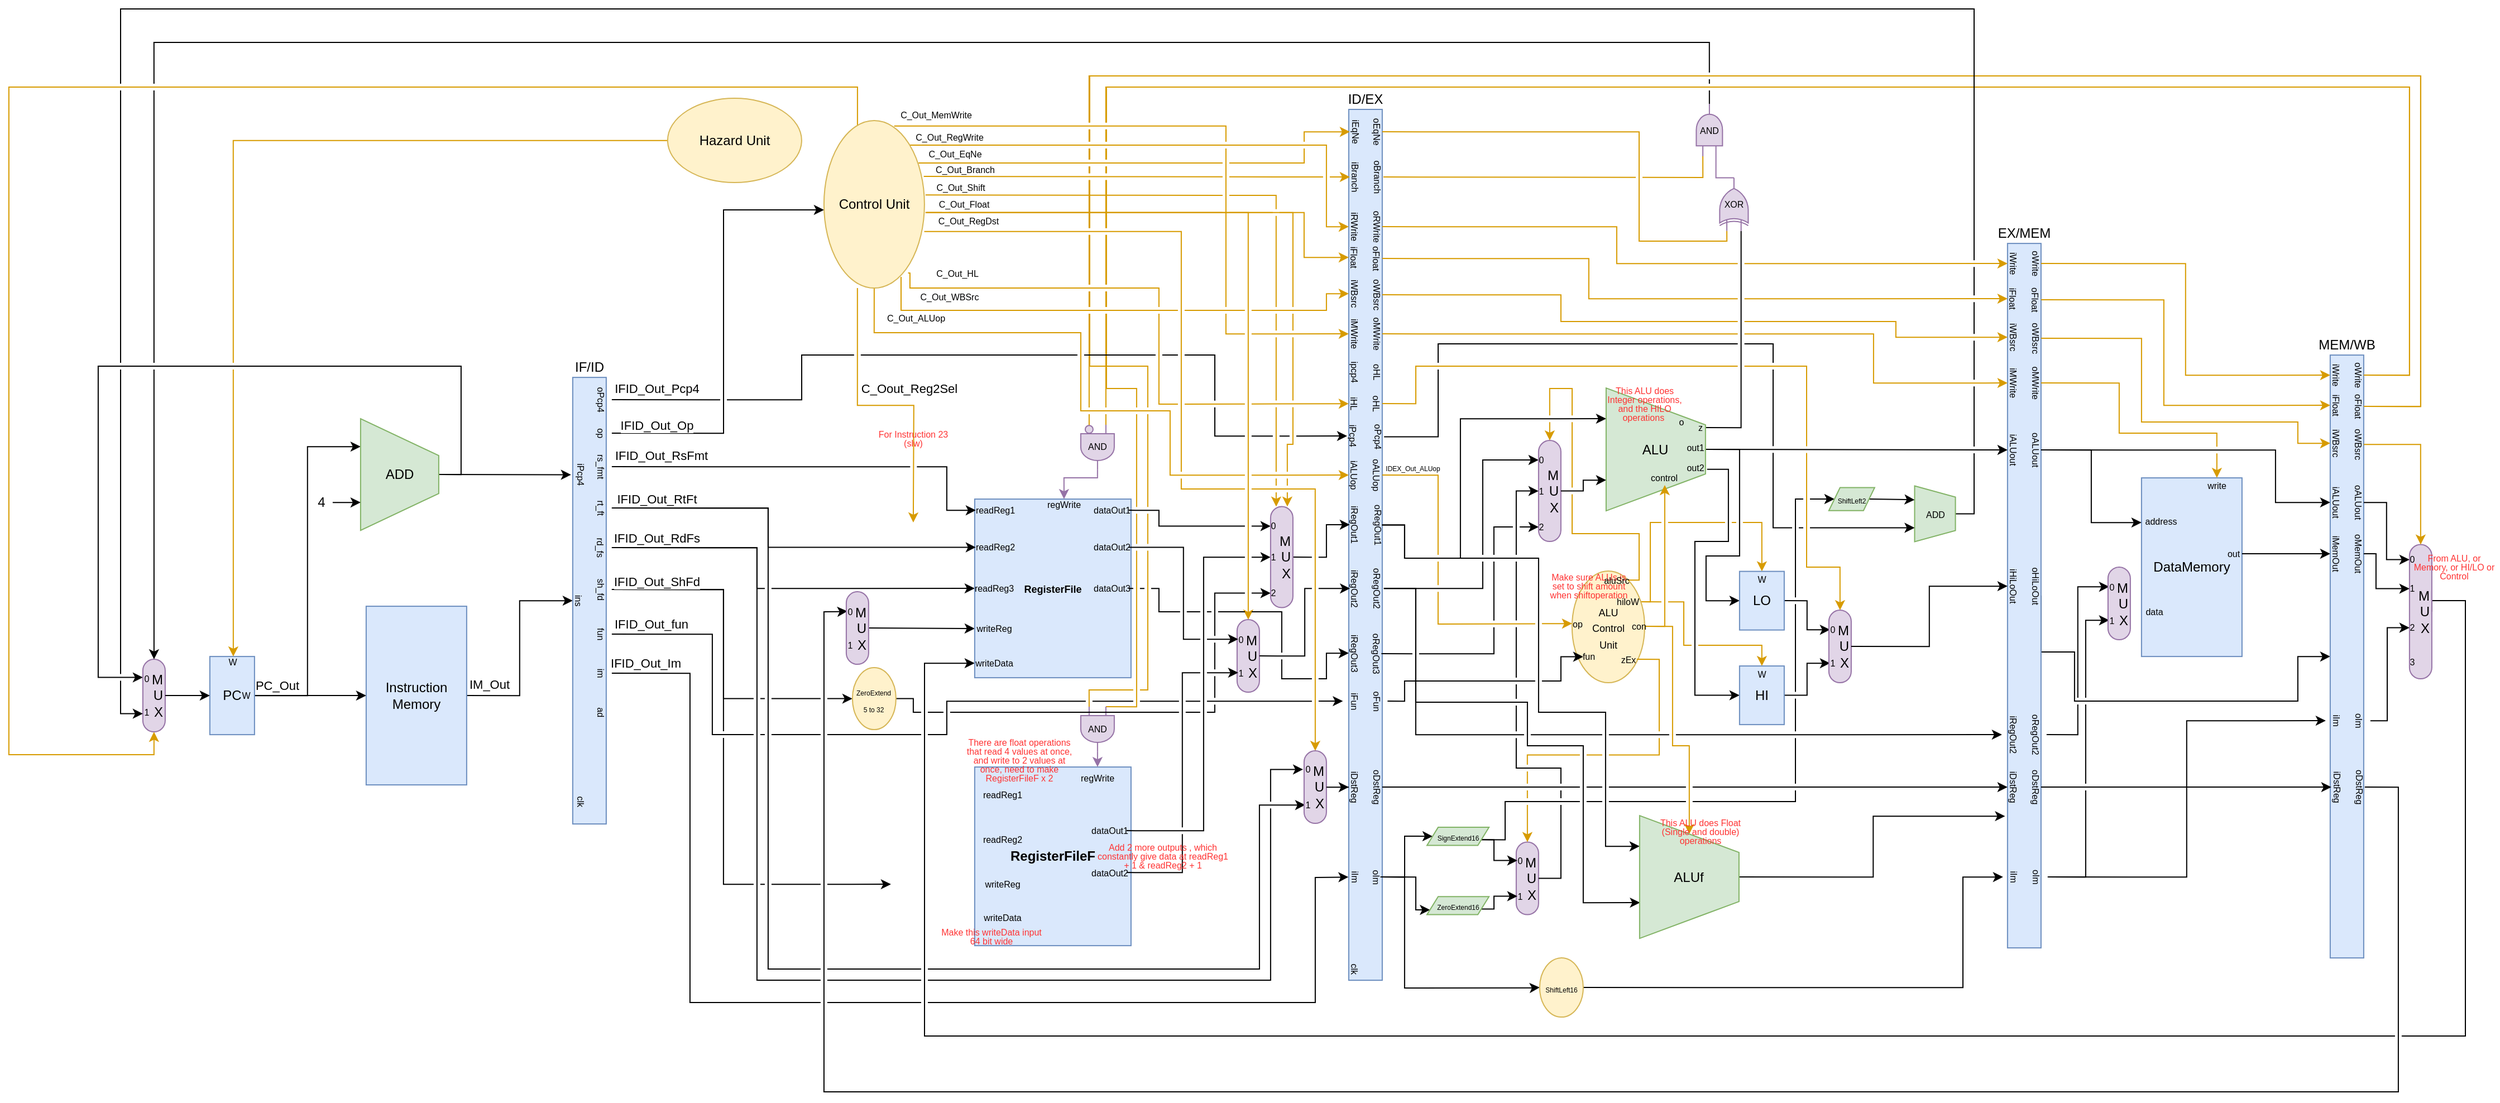 <mxfile version="13.10.9" type="github">
  <diagram id="1Coj7hrqnw014M556c4Y" name="Page-1">
    <mxGraphModel dx="1673" dy="934" grid="1" gridSize="10" guides="1" tooltips="1" connect="1" arrows="1" fold="1" page="1" pageScale="1" pageWidth="2336" pageHeight="1654" math="0" shadow="0">
      <root>
        <mxCell id="0" />
        <mxCell id="1" parent="0" />
        <mxCell id="4T2x1RcWfCmDVVqC3xxk-39" style="edgeStyle=orthogonalEdgeStyle;rounded=0;jumpStyle=gap;orthogonalLoop=1;jettySize=auto;html=1;exitX=1;exitY=0.5;exitDx=0;exitDy=0;endArrow=none;endFill=0;entryX=0;entryY=0.75;entryDx=0;entryDy=0;entryPerimeter=0;" edge="1" parent="1" source="XclTsEHDIJcnU-lID_Dk-3" target="4T2x1RcWfCmDVVqC3xxk-41">
          <mxGeometry relative="1" as="geometry">
            <mxPoint x="1622" y="490" as="targetPoint" />
          </mxGeometry>
        </mxCell>
        <mxCell id="oF9lLIQW0FTvhI-cDVjQ-12" style="edgeStyle=orthogonalEdgeStyle;rounded=0;orthogonalLoop=1;jettySize=auto;html=1;exitX=0.5;exitY=0;exitDx=0;exitDy=0;entryX=0;entryY=0.5;entryDx=0;entryDy=0;jumpStyle=gap;" parent="1" source="oF9lLIQW0FTvhI-cDVjQ-10" target="us9dEkHbTWS69yQj29po-16" edge="1">
          <mxGeometry relative="1" as="geometry">
            <Array as="points">
              <mxPoint x="2209.94" y="977.06" />
              <mxPoint x="2209.94" y="1250.06" />
              <mxPoint x="799.94" y="1250.06" />
              <mxPoint x="799.94" y="820.06" />
              <mxPoint x="809.94" y="820.06" />
            </Array>
            <mxPoint x="809.94" y="820.06" as="targetPoint" />
          </mxGeometry>
        </mxCell>
        <mxCell id="us9dEkHbTWS69yQj29po-3" style="edgeStyle=orthogonalEdgeStyle;rounded=0;orthogonalLoop=1;jettySize=auto;html=1;exitX=1;exitY=0.5;exitDx=0;exitDy=0;entryX=0;entryY=0.5;entryDx=0;entryDy=0;jumpStyle=gap;" parent="1" source="-xb7NcOD5L0uCaqKyZje-2" target="-xb7NcOD5L0uCaqKyZje-5" edge="1">
          <mxGeometry relative="1" as="geometry" />
        </mxCell>
        <mxCell id="UdQSSBWhUWn_-t4LUhzr-10" value="IM_Out" style="edgeLabel;html=1;align=center;verticalAlign=middle;resizable=0;points=[];" parent="us9dEkHbTWS69yQj29po-3" vertex="1" connectable="0">
          <mxGeometry x="-0.806" y="1" relative="1" as="geometry">
            <mxPoint x="2.29" y="-9" as="offset" />
          </mxGeometry>
        </mxCell>
        <mxCell id="-xb7NcOD5L0uCaqKyZje-2" value="Instruction Memory" style="rounded=0;whiteSpace=wrap;html=1;fillColor=#dae8fc;strokeColor=#6c8ebf;fontStyle=0" parent="1" vertex="1">
          <mxGeometry x="389.94" y="815.06" width="90" height="160" as="geometry" />
        </mxCell>
        <mxCell id="-xb7NcOD5L0uCaqKyZje-4" value="DataMemory" style="rounded=0;whiteSpace=wrap;html=1;fillColor=#dae8fc;strokeColor=#6c8ebf;fontStyle=0" parent="1" vertex="1">
          <mxGeometry x="1979.94" y="700.06" width="90" height="160" as="geometry" />
        </mxCell>
        <mxCell id="-xb7NcOD5L0uCaqKyZje-6" style="edgeStyle=orthogonalEdgeStyle;rounded=0;orthogonalLoop=1;jettySize=auto;html=1;entryX=0.25;entryY=1;entryDx=0;entryDy=0;elbow=vertical;jumpStyle=gap;" parent="1" source="-xb7NcOD5L0uCaqKyZje-10" target="-xb7NcOD5L0uCaqKyZje-22" edge="1">
          <mxGeometry relative="1" as="geometry" />
        </mxCell>
        <mxCell id="-xb7NcOD5L0uCaqKyZje-8" style="edgeStyle=orthogonalEdgeStyle;rounded=0;orthogonalLoop=1;jettySize=auto;html=1;exitX=1;exitY=0.5;exitDx=0;exitDy=0;entryX=0;entryY=0.5;entryDx=0;entryDy=0;jumpStyle=gap;" parent="1" source="-xb7NcOD5L0uCaqKyZje-10" target="-xb7NcOD5L0uCaqKyZje-2" edge="1">
          <mxGeometry relative="1" as="geometry" />
        </mxCell>
        <mxCell id="UdQSSBWhUWn_-t4LUhzr-9" value="PC_Out" style="edgeLabel;html=1;align=center;verticalAlign=middle;resizable=0;points=[];" parent="-xb7NcOD5L0uCaqKyZje-8" vertex="1" connectable="0">
          <mxGeometry x="-0.36" y="-2" relative="1" as="geometry">
            <mxPoint x="-12" y="-11" as="offset" />
          </mxGeometry>
        </mxCell>
        <mxCell id="-xb7NcOD5L0uCaqKyZje-10" value="PC" style="rounded=0;whiteSpace=wrap;html=1;fillColor=#dae8fc;strokeColor=#6c8ebf;fontStyle=0" parent="1" vertex="1">
          <mxGeometry x="249.94" y="860.06" width="40" height="70" as="geometry" />
        </mxCell>
        <mxCell id="-xb7NcOD5L0uCaqKyZje-14" value="ID/EX" style="rounded=0;whiteSpace=wrap;html=1;fillColor=#dae8fc;strokeColor=#6c8ebf;labelPosition=center;verticalLabelPosition=top;align=center;verticalAlign=bottom;" parent="1" vertex="1">
          <mxGeometry x="1269.94" y="370" width="30" height="780.06" as="geometry" />
        </mxCell>
        <mxCell id="5RM0T2oSO32OldVnWgfG-57" style="edgeStyle=orthogonalEdgeStyle;rounded=0;orthogonalLoop=1;jettySize=auto;html=1;exitX=1;exitY=0.5;exitDx=0;exitDy=0;entryX=0;entryY=0.5;entryDx=0;entryDy=0;jumpStyle=gap;" parent="1" source="-xb7NcOD5L0uCaqKyZje-15" target="-xb7NcOD5L0uCaqKyZje-16" edge="1">
          <mxGeometry relative="1" as="geometry">
            <Array as="points">
              <mxPoint x="1889.94" y="856.06" />
              <mxPoint x="1919.94" y="856.06" />
              <mxPoint x="1919.94" y="900.06" />
              <mxPoint x="2119.94" y="900.06" />
              <mxPoint x="2119.94" y="860.06" />
            </Array>
          </mxGeometry>
        </mxCell>
        <mxCell id="5RM0T2oSO32OldVnWgfG-59" style="edgeStyle=orthogonalEdgeStyle;rounded=0;orthogonalLoop=1;jettySize=auto;html=1;entryX=0;entryY=0.5;entryDx=0;entryDy=0;exitX=0.5;exitY=0;exitDx=0;exitDy=0;jumpStyle=gap;" parent="1" source="oF9lLIQW0FTvhI-cDVjQ-22" target="oF9lLIQW0FTvhI-cDVjQ-40" edge="1">
          <mxGeometry relative="1" as="geometry">
            <mxPoint x="2139.94" y="989.06" as="targetPoint" />
            <mxPoint x="1909.94" y="950.06" as="sourcePoint" />
          </mxGeometry>
        </mxCell>
        <mxCell id="-xb7NcOD5L0uCaqKyZje-15" value="EX/MEM" style="rounded=0;whiteSpace=wrap;html=1;fillColor=#dae8fc;strokeColor=#6c8ebf;labelPosition=center;verticalLabelPosition=top;align=center;verticalAlign=bottom;" parent="1" vertex="1">
          <mxGeometry x="1859.94" y="490.06" width="30" height="631" as="geometry" />
        </mxCell>
        <mxCell id="r-bnwNqpop4WOyYugfee-21" style="edgeStyle=orthogonalEdgeStyle;rounded=0;orthogonalLoop=1;jettySize=auto;html=1;entryX=0;entryY=0.5;entryDx=0;entryDy=0;jumpStyle=gap;exitX=1;exitY=0.5;exitDx=0;exitDy=0;" parent="1" target="r-bnwNqpop4WOyYugfee-8" edge="1" source="5RM0T2oSO32OldVnWgfG-96">
          <mxGeometry relative="1" as="geometry">
            <Array as="points">
              <mxPoint x="2240" y="810" />
              <mxPoint x="2270" y="810" />
              <mxPoint x="2270" y="1200" />
              <mxPoint x="890" y="1200" />
              <mxPoint x="890" y="866" />
            </Array>
            <mxPoint x="2039.94" y="810.06" as="sourcePoint" />
            <mxPoint x="919.94" y="854.06" as="targetPoint" />
          </mxGeometry>
        </mxCell>
        <mxCell id="-xb7NcOD5L0uCaqKyZje-16" value="MEM/WB" style="rounded=0;whiteSpace=wrap;html=1;fillColor=#dae8fc;strokeColor=#6c8ebf;labelPosition=center;verticalLabelPosition=top;align=center;verticalAlign=bottom;" parent="1" vertex="1">
          <mxGeometry x="2148.94" y="590.06" width="30" height="540" as="geometry" />
        </mxCell>
        <mxCell id="5RM0T2oSO32OldVnWgfG-43" style="edgeStyle=orthogonalEdgeStyle;rounded=0;orthogonalLoop=1;jettySize=auto;html=1;exitX=0.5;exitY=0;exitDx=0;exitDy=0;entryX=0.5;entryY=1;entryDx=0;entryDy=0;jumpStyle=gap;" parent="1" source="-xb7NcOD5L0uCaqKyZje-17" target="5RM0T2oSO32OldVnWgfG-130" edge="1">
          <mxGeometry relative="1" as="geometry">
            <mxPoint x="1639.94" y="676.06" as="targetPoint" />
            <Array as="points">
              <mxPoint x="1594.94" y="675.06" />
              <mxPoint x="1669.94" y="675.06" />
            </Array>
          </mxGeometry>
        </mxCell>
        <mxCell id="1An8-dVxAj5wuO4FVtgB-13" style="edgeStyle=orthogonalEdgeStyle;rounded=0;sketch=0;orthogonalLoop=1;jettySize=auto;html=1;entryX=0;entryY=0.5;entryDx=0;entryDy=0;shadow=0;strokeWidth=1;fontColor=#FF3333;exitX=0.662;exitY=-0.016;exitDx=0;exitDy=0;exitPerimeter=0;jumpStyle=gap;" parent="1" source="-xb7NcOD5L0uCaqKyZje-17" target="5RM0T2oSO32OldVnWgfG-24" edge="1">
          <mxGeometry relative="1" as="geometry">
            <Array as="points">
              <mxPoint x="1609.94" y="692.06" />
              <mxPoint x="1609.94" y="757.06" />
              <mxPoint x="1579.94" y="757.06" />
              <mxPoint x="1579.94" y="895.06" />
            </Array>
          </mxGeometry>
        </mxCell>
        <mxCell id="1An8-dVxAj5wuO4FVtgB-14" style="edgeStyle=orthogonalEdgeStyle;rounded=0;sketch=0;orthogonalLoop=1;jettySize=auto;html=1;exitX=0.5;exitY=0;exitDx=0;exitDy=0;entryX=0;entryY=0.5;entryDx=0;entryDy=0;shadow=0;strokeWidth=1;fontColor=#FF3333;jumpStyle=gap;" parent="1" source="-xb7NcOD5L0uCaqKyZje-17" target="5RM0T2oSO32OldVnWgfG-23" edge="1">
          <mxGeometry relative="1" as="geometry">
            <Array as="points">
              <mxPoint x="1619.94" y="674.06" />
              <mxPoint x="1619.94" y="770.06" />
              <mxPoint x="1589.94" y="770.06" />
              <mxPoint x="1589.94" y="810.06" />
            </Array>
          </mxGeometry>
        </mxCell>
        <object label="ALU" id="-xb7NcOD5L0uCaqKyZje-17">
          <mxCell style="shape=trapezoid;perimeter=trapezoidPerimeter;whiteSpace=wrap;html=1;fixedSize=1;fillColor=#d5e8d4;rotation=90;strokeColor=#82b366;size=33;sketch=0;rounded=0;shadow=0;horizontal=0;" parent="1" vertex="1">
            <mxGeometry x="1489.94" y="630.06" width="110" height="89" as="geometry" />
          </mxCell>
        </object>
        <mxCell id="TF0Btvxv8Lc0LlPEWRUl-1" style="edgeStyle=orthogonalEdgeStyle;rounded=0;orthogonalLoop=1;jettySize=auto;html=1;exitX=1;exitY=0.5;exitDx=0;exitDy=0;entryX=0.5;entryY=1;entryDx=0;entryDy=0;fillColor=#ffe6cc;strokeColor=#d79b00;jumpStyle=gap;" parent="1" source="-xb7NcOD5L0uCaqKyZje-18" target="us9dEkHbTWS69yQj29po-21" edge="1">
          <mxGeometry relative="1" as="geometry">
            <Array as="points">
              <mxPoint x="829.94" y="455.06" />
              <mxPoint x="829.94" y="350.06" />
              <mxPoint x="69.94" y="350.06" />
              <mxPoint x="69.94" y="948.06" />
              <mxPoint x="199.94" y="948.06" />
            </Array>
          </mxGeometry>
        </mxCell>
        <mxCell id="tau92xl9j5htaRel-WVo-12" style="edgeStyle=orthogonalEdgeStyle;rounded=0;orthogonalLoop=1;jettySize=auto;html=1;exitX=1.01;exitY=0.549;exitDx=0;exitDy=0;entryX=0.5;entryY=0;entryDx=0;entryDy=0;fillColor=#ffe6cc;strokeColor=#d79b00;exitPerimeter=0;jumpStyle=gap;" parent="1" source="-xb7NcOD5L0uCaqKyZje-18" target="5RM0T2oSO32OldVnWgfG-9" edge="1">
          <mxGeometry relative="1" as="geometry" />
        </mxCell>
        <mxCell id="tau92xl9j5htaRel-WVo-16" value="C_Out_Float" style="edgeLabel;html=1;align=center;verticalAlign=middle;resizable=0;points=[];fontSize=8;" parent="tau92xl9j5htaRel-WVo-12" vertex="1" connectable="0">
          <mxGeometry x="-0.905" y="-5" relative="1" as="geometry">
            <mxPoint x="3.17" y="-12.35" as="offset" />
          </mxGeometry>
        </mxCell>
        <mxCell id="5RM0T2oSO32OldVnWgfG-65" style="edgeStyle=orthogonalEdgeStyle;rounded=0;orthogonalLoop=1;jettySize=auto;html=1;exitX=1;exitY=0;exitDx=0;exitDy=0;fillColor=#ffe6cc;strokeColor=#d79b00;entryX=0.5;entryY=1;entryDx=0;entryDy=0;jumpStyle=gap;" parent="1" source="-xb7NcOD5L0uCaqKyZje-18" target="5RM0T2oSO32OldVnWgfG-76" edge="1">
          <mxGeometry relative="1" as="geometry">
            <mxPoint x="1249.94" y="560.06" as="targetPoint" />
            <Array as="points">
              <mxPoint x="1249.94" y="402.06" />
              <mxPoint x="1249.94" y="475.06" />
            </Array>
          </mxGeometry>
        </mxCell>
        <mxCell id="HFXThNrhsvQjSWR5PHZp-51" value="C_Out_RegWrite" style="edgeLabel;html=1;align=center;verticalAlign=middle;resizable=0;points=[];fontSize=8;" parent="5RM0T2oSO32OldVnWgfG-65" vertex="1" connectable="0">
          <mxGeometry x="-0.659" relative="1" as="geometry">
            <mxPoint x="-44.34" y="-6.94" as="offset" />
          </mxGeometry>
        </mxCell>
        <mxCell id="5RM0T2oSO32OldVnWgfG-69" style="edgeStyle=orthogonalEdgeStyle;rounded=0;orthogonalLoop=1;jettySize=auto;html=1;exitX=1.015;exitY=0.549;exitDx=0;exitDy=0;fillColor=#ffe6cc;strokeColor=#d79b00;entryX=0.5;entryY=1;entryDx=0;entryDy=0;exitPerimeter=0;jumpStyle=gap;" parent="1" source="-xb7NcOD5L0uCaqKyZje-18" target="5RM0T2oSO32OldVnWgfG-70" edge="1">
          <mxGeometry relative="1" as="geometry">
            <Array as="points">
              <mxPoint x="1229.94" y="462.06" />
              <mxPoint x="1229.94" y="503.06" />
            </Array>
          </mxGeometry>
        </mxCell>
        <mxCell id="5RM0T2oSO32OldVnWgfG-88" style="edgeStyle=orthogonalEdgeStyle;rounded=0;orthogonalLoop=1;jettySize=auto;html=1;exitX=0.5;exitY=1;exitDx=0;exitDy=0;fillColor=#ffe6cc;strokeColor=#d79b00;entryX=0.5;entryY=1;entryDx=0;entryDy=0;jumpStyle=gap;" parent="1" source="-xb7NcOD5L0uCaqKyZje-18" target="5RM0T2oSO32OldVnWgfG-89" edge="1">
          <mxGeometry relative="1" as="geometry">
            <mxPoint x="1259.94" y="1120.06" as="targetPoint" />
            <Array as="points">
              <mxPoint x="844.94" y="570.06" />
              <mxPoint x="1029.94" y="570.06" />
              <mxPoint x="1029.94" y="640.06" />
              <mxPoint x="1109.94" y="640.06" />
              <mxPoint x="1109.94" y="698.06" />
            </Array>
          </mxGeometry>
        </mxCell>
        <mxCell id="5RM0T2oSO32OldVnWgfG-120" style="edgeStyle=orthogonalEdgeStyle;rounded=0;orthogonalLoop=1;jettySize=auto;html=1;exitX=0.998;exitY=0.662;exitDx=0;exitDy=0;entryX=0.5;entryY=0;entryDx=0;entryDy=0;endArrow=classic;endFill=1;strokeWidth=1;exitPerimeter=0;fillColor=#ffe6cc;strokeColor=#d79b00;jumpStyle=gap;" parent="1" source="-xb7NcOD5L0uCaqKyZje-18" target="UdQSSBWhUWn_-t4LUhzr-24" edge="1">
          <mxGeometry relative="1" as="geometry">
            <Array as="points">
              <mxPoint x="1119.94" y="479.06" />
              <mxPoint x="1119.94" y="710.06" />
              <mxPoint x="1239.94" y="710.06" />
            </Array>
          </mxGeometry>
        </mxCell>
        <mxCell id="5RM0T2oSO32OldVnWgfG-184" style="edgeStyle=orthogonalEdgeStyle;rounded=0;orthogonalLoop=1;jettySize=auto;html=1;exitX=0.767;exitY=0.933;exitDx=0;exitDy=0;entryX=0.5;entryY=1;entryDx=0;entryDy=0;endArrow=classic;endFill=1;strokeWidth=1;exitPerimeter=0;fillColor=#ffe6cc;strokeColor=#d79b00;jumpStyle=gap;" parent="1" source="-xb7NcOD5L0uCaqKyZje-18" target="5RM0T2oSO32OldVnWgfG-182" edge="1">
          <mxGeometry relative="1" as="geometry">
            <Array as="points">
              <mxPoint x="868.94" y="550.06" />
              <mxPoint x="1249.94" y="550.06" />
              <mxPoint x="1249.94" y="535.06" />
            </Array>
          </mxGeometry>
        </mxCell>
        <mxCell id="UdQSSBWhUWn_-t4LUhzr-19" style="edgeStyle=orthogonalEdgeStyle;rounded=0;orthogonalLoop=1;jettySize=auto;html=1;exitX=0.837;exitY=0.91;exitDx=0;exitDy=0;exitPerimeter=0;fillColor=#ffe6cc;strokeColor=#d79b00;jumpStyle=gap;" parent="1" source="-xb7NcOD5L0uCaqKyZje-18" target="UdQSSBWhUWn_-t4LUhzr-18" edge="1">
          <mxGeometry relative="1" as="geometry">
            <Array as="points">
              <mxPoint x="876.94" y="517.06" />
              <mxPoint x="876.94" y="530.06" />
              <mxPoint x="1099.94" y="530.06" />
              <mxPoint x="1099.94" y="634.06" />
            </Array>
          </mxGeometry>
        </mxCell>
        <mxCell id="UdQSSBWhUWn_-t4LUhzr-20" value="C_Out_HL" style="edgeLabel;html=1;align=center;verticalAlign=middle;resizable=0;points=[];fontSize=8;" parent="UdQSSBWhUWn_-t4LUhzr-19" vertex="1" connectable="0">
          <mxGeometry x="-0.55" y="2" relative="1" as="geometry">
            <mxPoint x="-57.85" y="-11.06" as="offset" />
          </mxGeometry>
        </mxCell>
        <mxCell id="1An8-dVxAj5wuO4FVtgB-3" style="edgeStyle=orthogonalEdgeStyle;rounded=0;sketch=0;orthogonalLoop=1;jettySize=auto;html=1;exitX=0.699;exitY=0.032;exitDx=0;exitDy=0;shadow=0;strokeColor=#d79b00;strokeWidth=1;fontColor=#FF3333;fillColor=#ffe6cc;exitPerimeter=0;entryX=0.5;entryY=1;entryDx=0;entryDy=0;jumpStyle=gap;" parent="1" source="-xb7NcOD5L0uCaqKyZje-18" target="1An8-dVxAj5wuO4FVtgB-4" edge="1">
          <mxGeometry relative="1" as="geometry">
            <mxPoint x="1249.94" y="580.06" as="targetPoint" />
            <Array as="points">
              <mxPoint x="1159.94" y="385.06" />
              <mxPoint x="1159.94" y="571.06" />
            </Array>
          </mxGeometry>
        </mxCell>
        <mxCell id="HFXThNrhsvQjSWR5PHZp-9" style="edgeStyle=orthogonalEdgeStyle;rounded=0;orthogonalLoop=1;jettySize=auto;html=1;exitX=0.333;exitY=1;exitDx=0;exitDy=0;entryX=0.5;entryY=0;entryDx=0;entryDy=0;exitPerimeter=0;fillColor=#ffe6cc;strokeColor=#d79b00;jumpStyle=gap;" parent="1" source="-xb7NcOD5L0uCaqKyZje-18" edge="1">
          <mxGeometry relative="1" as="geometry">
            <mxPoint x="879.94" y="740.06" as="targetPoint" />
          </mxGeometry>
        </mxCell>
        <mxCell id="HFXThNrhsvQjSWR5PHZp-10" value="C_Oout_Reg2Sel" style="edgeLabel;html=1;align=center;verticalAlign=middle;resizable=0;points=[];" parent="HFXThNrhsvQjSWR5PHZp-9" vertex="1" connectable="0">
          <mxGeometry x="0.147" y="-1" relative="1" as="geometry">
            <mxPoint x="1.59" y="-16" as="offset" />
          </mxGeometry>
        </mxCell>
        <mxCell id="4T2x1RcWfCmDVVqC3xxk-44" style="edgeStyle=orthogonalEdgeStyle;rounded=0;jumpStyle=gap;orthogonalLoop=1;jettySize=auto;html=1;exitX=0.993;exitY=0.333;exitDx=0;exitDy=0;endArrow=classic;endFill=1;exitPerimeter=0;entryX=0.5;entryY=1;entryDx=0;entryDy=0;fillColor=#ffe6cc;strokeColor=#d79b00;" edge="1" parent="1" source="-xb7NcOD5L0uCaqKyZje-18" target="4T2x1RcWfCmDVVqC3xxk-45">
          <mxGeometry relative="1" as="geometry">
            <mxPoint x="1220" y="430" as="targetPoint" />
          </mxGeometry>
        </mxCell>
        <mxCell id="4T2x1RcWfCmDVVqC3xxk-53" value="C_Out_Branch" style="edgeLabel;html=1;align=center;verticalAlign=middle;resizable=0;points=[];fontSize=8;" vertex="1" connectable="0" parent="4T2x1RcWfCmDVVqC3xxk-44">
          <mxGeometry x="-0.754" y="1" relative="1" as="geometry">
            <mxPoint x="-10.57" y="-5.51" as="offset" />
          </mxGeometry>
        </mxCell>
        <mxCell id="4T2x1RcWfCmDVVqC3xxk-51" style="edgeStyle=orthogonalEdgeStyle;rounded=0;jumpStyle=gap;orthogonalLoop=1;jettySize=auto;html=1;exitX=0.941;exitY=0.253;exitDx=0;exitDy=0;entryX=0.5;entryY=1;entryDx=0;entryDy=0;endArrow=classic;endFill=1;exitPerimeter=0;fillColor=#ffe6cc;strokeColor=#d79b00;" edge="1" parent="1" source="-xb7NcOD5L0uCaqKyZje-18" target="4T2x1RcWfCmDVVqC3xxk-47">
          <mxGeometry relative="1" as="geometry">
            <Array as="points">
              <mxPoint x="1230" y="418" />
              <mxPoint x="1230" y="390" />
            </Array>
          </mxGeometry>
        </mxCell>
        <mxCell id="4T2x1RcWfCmDVVqC3xxk-52" value="C_Out_EqNe" style="edgeLabel;html=1;align=center;verticalAlign=middle;resizable=0;points=[];fontSize=8;" vertex="1" connectable="0" parent="4T2x1RcWfCmDVVqC3xxk-51">
          <mxGeometry x="-0.73" y="1" relative="1" as="geometry">
            <mxPoint x="-23.74" y="-6.98" as="offset" />
          </mxGeometry>
        </mxCell>
        <mxCell id="-xb7NcOD5L0uCaqKyZje-18" value="Control Unit" style="ellipse;whiteSpace=wrap;html=1;rounded=0;shadow=0;sketch=0;fillColor=#fff2cc;strokeColor=#d6b656;" parent="1" vertex="1">
          <mxGeometry x="799.94" y="380.06" width="90" height="150" as="geometry" />
        </mxCell>
        <mxCell id="r-bnwNqpop4WOyYugfee-3" style="edgeStyle=orthogonalEdgeStyle;rounded=0;orthogonalLoop=1;jettySize=auto;html=1;exitX=1;exitY=0.5;exitDx=0;exitDy=0;fillColor=#ffe6cc;strokeColor=#d79b00;jumpStyle=gap;" parent="1" source="oF9lLIQW0FTvhI-cDVjQ-46" target="XclTsEHDIJcnU-lID_Dk-5" edge="1">
          <mxGeometry relative="1" as="geometry">
            <Array as="points">
              <mxPoint x="1552.94" y="833.06" />
            </Array>
          </mxGeometry>
        </mxCell>
        <mxCell id="5RM0T2oSO32OldVnWgfG-35" style="edgeStyle=orthogonalEdgeStyle;rounded=0;orthogonalLoop=1;jettySize=auto;html=1;exitX=1;exitY=0.5;exitDx=0;exitDy=0;fillColor=#ffe6cc;strokeColor=#d79b00;entryX=0;entryY=0.5;entryDx=0;entryDy=0;jumpStyle=gap;" parent="1" source="oF9lLIQW0FTvhI-cDVjQ-46" target="5RM0T2oSO32OldVnWgfG-34" edge="1">
          <mxGeometry relative="1" as="geometry">
            <Array as="points">
              <mxPoint x="1559.94" y="833.06" />
              <mxPoint x="1559.94" y="940.06" />
              <mxPoint x="1574.94" y="940.06" />
            </Array>
          </mxGeometry>
        </mxCell>
        <mxCell id="HFXThNrhsvQjSWR5PHZp-52" style="edgeStyle=orthogonalEdgeStyle;rounded=0;jumpStyle=gap;orthogonalLoop=1;jettySize=auto;html=1;exitX=1;exitY=0.5;exitDx=0;exitDy=0;entryX=0.5;entryY=0;entryDx=0;entryDy=0;endArrow=classic;endFill=1;fillColor=#ffe6cc;strokeColor=#d79b00;" parent="1" source="HFXThNrhsvQjSWR5PHZp-55" target="5RM0T2oSO32OldVnWgfG-44" edge="1">
          <mxGeometry relative="1" as="geometry">
            <Array as="points">
              <mxPoint x="1540" y="811" />
              <mxPoint x="1540" y="740" />
              <mxPoint x="1640" y="740" />
            </Array>
          </mxGeometry>
        </mxCell>
        <mxCell id="HFXThNrhsvQjSWR5PHZp-54" style="edgeStyle=orthogonalEdgeStyle;rounded=0;jumpStyle=gap;orthogonalLoop=1;jettySize=auto;html=1;exitX=1;exitY=0.5;exitDx=0;exitDy=0;entryX=0.5;entryY=0;entryDx=0;entryDy=0;endArrow=classic;endFill=1;fillColor=#ffe6cc;strokeColor=#d79b00;" parent="1" source="HFXThNrhsvQjSWR5PHZp-55" target="5RM0T2oSO32OldVnWgfG-45" edge="1">
          <mxGeometry relative="1" as="geometry">
            <Array as="points">
              <mxPoint x="1570" y="811" />
              <mxPoint x="1570" y="850" />
              <mxPoint x="1640" y="850" />
            </Array>
          </mxGeometry>
        </mxCell>
        <mxCell id="-xb7NcOD5L0uCaqKyZje-19" value="&lt;font style=&quot;font-size: 9px&quot;&gt;ALU &lt;br&gt;Control &lt;br&gt;Unit&lt;/font&gt;" style="ellipse;whiteSpace=wrap;html=1;rounded=0;shadow=0;sketch=0;fillColor=#fff2cc;strokeColor=#d6b656;" parent="1" vertex="1">
          <mxGeometry x="1469.94" y="783.56" width="65" height="100" as="geometry" />
        </mxCell>
        <mxCell id="-xb7NcOD5L0uCaqKyZje-20" style="edgeStyle=orthogonalEdgeStyle;rounded=0;orthogonalLoop=1;jettySize=auto;html=1;exitX=0.5;exitY=0;exitDx=0;exitDy=0;entryX=-0.052;entryY=0.218;entryDx=0;entryDy=0;entryPerimeter=0;jumpStyle=gap;" parent="1" source="-xb7NcOD5L0uCaqKyZje-22" target="-xb7NcOD5L0uCaqKyZje-5" edge="1">
          <mxGeometry relative="1" as="geometry" />
        </mxCell>
        <mxCell id="us9dEkHbTWS69yQj29po-24" style="edgeStyle=orthogonalEdgeStyle;rounded=0;jumpStyle=gap;orthogonalLoop=1;jettySize=auto;html=1;exitX=0.5;exitY=0;exitDx=0;exitDy=0;entryX=0;entryY=0.25;entryDx=0;entryDy=0;startArrow=none;startFill=0;fontSize=8;" parent="1" source="-xb7NcOD5L0uCaqKyZje-22" target="us9dEkHbTWS69yQj29po-21" edge="1">
          <mxGeometry relative="1" as="geometry">
            <Array as="points">
              <mxPoint x="474.94" y="697.06" />
              <mxPoint x="474.94" y="600.06" />
              <mxPoint x="149.94" y="600.06" />
              <mxPoint x="149.94" y="879.06" />
            </Array>
          </mxGeometry>
        </mxCell>
        <object label="ADD" id="-xb7NcOD5L0uCaqKyZje-22">
          <mxCell style="shape=trapezoid;perimeter=trapezoidPerimeter;whiteSpace=wrap;html=1;fixedSize=1;fillColor=#d5e8d4;rotation=90;strokeColor=#82b366;size=33;sketch=0;rounded=0;shadow=0;horizontal=0;" parent="1" vertex="1">
            <mxGeometry x="369.94" y="662.06" width="100" height="70" as="geometry" />
          </mxCell>
        </object>
        <mxCell id="-xb7NcOD5L0uCaqKyZje-23" style="edgeStyle=orthogonalEdgeStyle;rounded=0;orthogonalLoop=1;jettySize=auto;html=1;entryX=0.75;entryY=1;entryDx=0;entryDy=0;jumpStyle=gap;" parent="1" source="-xb7NcOD5L0uCaqKyZje-24" target="-xb7NcOD5L0uCaqKyZje-22" edge="1">
          <mxGeometry relative="1" as="geometry" />
        </mxCell>
        <mxCell id="-xb7NcOD5L0uCaqKyZje-24" value="4" style="text;html=1;strokeColor=none;fillColor=none;align=center;verticalAlign=middle;whiteSpace=wrap;rounded=0;shadow=0;sketch=0;" parent="1" vertex="1">
          <mxGeometry x="339.94" y="712.06" width="20" height="20" as="geometry" />
        </mxCell>
        <mxCell id="us9dEkHbTWS69yQj29po-15" style="edgeStyle=orthogonalEdgeStyle;rounded=0;orthogonalLoop=1;jettySize=auto;html=1;exitX=1;exitY=0.5;exitDx=0;exitDy=0;entryX=0;entryY=0.5;entryDx=0;entryDy=0;jumpStyle=gap;" parent="1" source="us9dEkHbTWS69yQj29po-8" target="TF0Btvxv8Lc0LlPEWRUl-7" edge="1">
          <mxGeometry relative="1" as="geometry">
            <mxPoint x="905.55" y="850.06" as="targetPoint" />
            <Array as="points">
              <mxPoint x="887.94" y="835.06" />
            </Array>
          </mxGeometry>
        </mxCell>
        <mxCell id="us9dEkHbTWS69yQj29po-19" value="" style="group" parent="1" vertex="1" connectable="0">
          <mxGeometry x="819.94" y="802.06" width="20" height="65" as="geometry" />
        </mxCell>
        <mxCell id="us9dEkHbTWS69yQj29po-8" value="M&lt;br&gt;U&lt;br&gt;X" style="rounded=1;whiteSpace=wrap;html=1;arcSize=50;imageAspect=1;rotation=0;perimeterSpacing=0;fillColor=#e1d5e7;strokeColor=#9673a6;align=right;" parent="us9dEkHbTWS69yQj29po-19" vertex="1">
          <mxGeometry width="20" height="65" as="geometry" />
        </mxCell>
        <mxCell id="us9dEkHbTWS69yQj29po-16" value="&lt;p style=&quot;line-height: 100%; font-size: 8px;&quot;&gt;&lt;font style=&quot;font-size: 8px;&quot;&gt;0&lt;/font&gt;&lt;/p&gt;" style="text;html=1;strokeColor=none;fillColor=none;align=center;verticalAlign=middle;whiteSpace=wrap;rounded=0;fontSize=8;" parent="us9dEkHbTWS69yQj29po-19" vertex="1">
          <mxGeometry x="1" y="12.5" width="5" height="10" as="geometry" />
        </mxCell>
        <mxCell id="us9dEkHbTWS69yQj29po-18" value="&lt;p style=&quot;line-height: 100%; font-size: 8px;&quot;&gt;&lt;font style=&quot;font-size: 8px;&quot;&gt;1&lt;/font&gt;&lt;/p&gt;" style="text;html=1;strokeColor=none;fillColor=none;align=center;verticalAlign=middle;whiteSpace=wrap;rounded=0;fontSize=8;" parent="us9dEkHbTWS69yQj29po-19" vertex="1">
          <mxGeometry x="1" y="42.5" width="5" height="10" as="geometry" />
        </mxCell>
        <mxCell id="us9dEkHbTWS69yQj29po-20" value="" style="group" parent="1" vertex="1" connectable="0">
          <mxGeometry x="189.94" y="862.56" width="20" height="65" as="geometry" />
        </mxCell>
        <mxCell id="us9dEkHbTWS69yQj29po-21" value="M&lt;br&gt;U&lt;br&gt;X" style="rounded=1;whiteSpace=wrap;html=1;arcSize=50;imageAspect=1;rotation=0;perimeterSpacing=0;fillColor=#e1d5e7;strokeColor=#9673a6;align=right;" parent="us9dEkHbTWS69yQj29po-20" vertex="1">
          <mxGeometry width="20" height="65" as="geometry" />
        </mxCell>
        <mxCell id="us9dEkHbTWS69yQj29po-22" value="&lt;p style=&quot;line-height: 100%; font-size: 8px;&quot;&gt;&lt;font style=&quot;font-size: 8px;&quot;&gt;0&lt;/font&gt;&lt;/p&gt;" style="text;html=1;strokeColor=none;fillColor=none;align=center;verticalAlign=middle;whiteSpace=wrap;rounded=0;fontSize=8;" parent="us9dEkHbTWS69yQj29po-20" vertex="1">
          <mxGeometry x="1" y="12.5" width="5" height="10" as="geometry" />
        </mxCell>
        <mxCell id="us9dEkHbTWS69yQj29po-23" value="&lt;p style=&quot;line-height: 100%; font-size: 8px;&quot;&gt;&lt;font style=&quot;font-size: 8px;&quot;&gt;1&lt;/font&gt;&lt;/p&gt;" style="text;html=1;strokeColor=none;fillColor=none;align=center;verticalAlign=middle;whiteSpace=wrap;rounded=0;fontSize=8;" parent="us9dEkHbTWS69yQj29po-20" vertex="1">
          <mxGeometry x="1" y="42.5" width="5" height="10" as="geometry" />
        </mxCell>
        <mxCell id="us9dEkHbTWS69yQj29po-26" style="edgeStyle=orthogonalEdgeStyle;rounded=0;jumpStyle=gap;orthogonalLoop=1;jettySize=auto;html=1;exitX=1;exitY=0.5;exitDx=0;exitDy=0;entryX=0;entryY=0.5;entryDx=0;entryDy=0;startArrow=none;startFill=0;fontSize=8;" parent="1" source="us9dEkHbTWS69yQj29po-21" target="-xb7NcOD5L0uCaqKyZje-10" edge="1">
          <mxGeometry relative="1" as="geometry" />
        </mxCell>
        <mxCell id="r-bnwNqpop4WOyYugfee-34" value="" style="group;glass=0;rounded=0;" parent="1" vertex="1" connectable="0">
          <mxGeometry x="929.94" y="719.06" width="145" height="160" as="geometry" />
        </mxCell>
        <mxCell id="-xb7NcOD5L0uCaqKyZje-3" value="&lt;b&gt;&lt;font style=&quot;font-size: 9px&quot;&gt;RegisterFile&lt;/font&gt;&lt;/b&gt;" style="rounded=0;whiteSpace=wrap;html=1;fillColor=#dae8fc;strokeColor=#6c8ebf;fontStyle=0" parent="r-bnwNqpop4WOyYugfee-34" vertex="1">
          <mxGeometry x="5" width="140" height="160" as="geometry" />
        </mxCell>
        <mxCell id="TF0Btvxv8Lc0LlPEWRUl-5" value="readReg1" style="text;html=1;strokeColor=none;fillColor=none;align=center;verticalAlign=middle;whiteSpace=wrap;rounded=0;fontSize=8;" parent="r-bnwNqpop4WOyYugfee-34" vertex="1">
          <mxGeometry x="6" width="35" height="20" as="geometry" />
        </mxCell>
        <mxCell id="TF0Btvxv8Lc0LlPEWRUl-6" value="readReg2" style="text;html=1;strokeColor=none;fillColor=none;align=center;verticalAlign=middle;whiteSpace=wrap;rounded=0;fontSize=8;" parent="r-bnwNqpop4WOyYugfee-34" vertex="1">
          <mxGeometry x="6" y="33.18" width="35" height="20" as="geometry" />
        </mxCell>
        <mxCell id="TF0Btvxv8Lc0LlPEWRUl-7" value="writeReg" style="text;html=1;strokeColor=none;fillColor=none;align=center;verticalAlign=middle;whiteSpace=wrap;rounded=0;fontSize=8;" parent="r-bnwNqpop4WOyYugfee-34" vertex="1">
          <mxGeometry x="5" y="106" width="35" height="20" as="geometry" />
        </mxCell>
        <mxCell id="r-bnwNqpop4WOyYugfee-4" value="dataOut1" style="text;html=1;strokeColor=none;fillColor=none;align=center;verticalAlign=middle;whiteSpace=wrap;rounded=0;fontSize=8;" parent="r-bnwNqpop4WOyYugfee-34" vertex="1">
          <mxGeometry x="113" width="30" height="20" as="geometry" />
        </mxCell>
        <mxCell id="r-bnwNqpop4WOyYugfee-5" value="dataOut2" style="text;html=1;strokeColor=none;fillColor=none;align=center;verticalAlign=middle;whiteSpace=wrap;rounded=0;fontSize=8;" parent="r-bnwNqpop4WOyYugfee-34" vertex="1">
          <mxGeometry x="113" y="33.18" width="30" height="20" as="geometry" />
        </mxCell>
        <mxCell id="r-bnwNqpop4WOyYugfee-7" value="regWrite" style="text;html=1;strokeColor=none;fillColor=none;align=center;verticalAlign=middle;whiteSpace=wrap;rounded=0;fontSize=8;" parent="r-bnwNqpop4WOyYugfee-34" vertex="1">
          <mxGeometry x="70" width="30" height="10" as="geometry" />
        </mxCell>
        <mxCell id="r-bnwNqpop4WOyYugfee-8" value="writeData" style="text;html=1;strokeColor=none;fillColor=none;align=center;verticalAlign=middle;whiteSpace=wrap;rounded=0;fontSize=8;" parent="r-bnwNqpop4WOyYugfee-34" vertex="1">
          <mxGeometry x="5" y="137" width="35" height="20" as="geometry" />
        </mxCell>
        <mxCell id="HFXThNrhsvQjSWR5PHZp-40" value="readReg3" style="text;html=1;strokeColor=none;fillColor=none;align=center;verticalAlign=middle;whiteSpace=wrap;rounded=0;fontSize=8;" parent="r-bnwNqpop4WOyYugfee-34" vertex="1">
          <mxGeometry x="5" y="70" width="35" height="20" as="geometry" />
        </mxCell>
        <mxCell id="HFXThNrhsvQjSWR5PHZp-41" value="dataOut3" style="text;html=1;strokeColor=none;fillColor=none;align=center;verticalAlign=middle;whiteSpace=wrap;rounded=0;fontSize=8;" parent="r-bnwNqpop4WOyYugfee-34" vertex="1">
          <mxGeometry x="113" y="70.0" width="30" height="20" as="geometry" />
        </mxCell>
        <mxCell id="tau92xl9j5htaRel-WVo-2" value="" style="group;glass=0;rounded=0;" parent="1" vertex="1" connectable="0">
          <mxGeometry x="929.94" y="959.06" width="145" height="163" as="geometry" />
        </mxCell>
        <mxCell id="tau92xl9j5htaRel-WVo-3" value="&lt;b&gt;RegisterFileF&lt;/b&gt;" style="rounded=0;whiteSpace=wrap;html=1;fillColor=#dae8fc;strokeColor=#6c8ebf;fontStyle=0" parent="tau92xl9j5htaRel-WVo-2" vertex="1">
          <mxGeometry x="5" width="140" height="160" as="geometry" />
        </mxCell>
        <mxCell id="tau92xl9j5htaRel-WVo-4" value="readReg1" style="text;html=1;strokeColor=none;fillColor=none;align=center;verticalAlign=middle;whiteSpace=wrap;rounded=0;fontSize=8;" parent="tau92xl9j5htaRel-WVo-2" vertex="1">
          <mxGeometry x="15" y="15" width="30" height="20" as="geometry" />
        </mxCell>
        <mxCell id="tau92xl9j5htaRel-WVo-5" value="readReg2" style="text;html=1;strokeColor=none;fillColor=none;align=center;verticalAlign=middle;whiteSpace=wrap;rounded=0;fontSize=8;" parent="tau92xl9j5htaRel-WVo-2" vertex="1">
          <mxGeometry x="15" y="55" width="30" height="20" as="geometry" />
        </mxCell>
        <mxCell id="tau92xl9j5htaRel-WVo-6" value="writeReg" style="text;html=1;strokeColor=none;fillColor=none;align=center;verticalAlign=middle;whiteSpace=wrap;rounded=0;fontSize=8;" parent="tau92xl9j5htaRel-WVo-2" vertex="1">
          <mxGeometry x="5" y="95" width="50" height="20" as="geometry" />
        </mxCell>
        <mxCell id="tau92xl9j5htaRel-WVo-7" value="dataOut1" style="text;html=1;strokeColor=none;fillColor=none;align=center;verticalAlign=middle;whiteSpace=wrap;rounded=0;fontSize=8;" parent="tau92xl9j5htaRel-WVo-2" vertex="1">
          <mxGeometry x="111" y="47" width="30" height="20" as="geometry" />
        </mxCell>
        <mxCell id="tau92xl9j5htaRel-WVo-8" value="dataOut2" style="text;html=1;strokeColor=none;fillColor=none;align=center;verticalAlign=middle;whiteSpace=wrap;rounded=0;fontSize=8;" parent="tau92xl9j5htaRel-WVo-2" vertex="1">
          <mxGeometry x="111" y="84.5" width="30" height="20" as="geometry" />
        </mxCell>
        <mxCell id="tau92xl9j5htaRel-WVo-9" value="regWrite" style="text;html=1;strokeColor=none;fillColor=none;align=center;verticalAlign=middle;whiteSpace=wrap;rounded=0;fontSize=8;" parent="tau92xl9j5htaRel-WVo-2" vertex="1">
          <mxGeometry x="100" width="30" height="20" as="geometry" />
        </mxCell>
        <mxCell id="tau92xl9j5htaRel-WVo-10" value="writeData" style="text;html=1;strokeColor=none;fillColor=none;align=center;verticalAlign=middle;whiteSpace=wrap;rounded=0;fontSize=8;" parent="tau92xl9j5htaRel-WVo-2" vertex="1">
          <mxGeometry y="125" width="60" height="20" as="geometry" />
        </mxCell>
        <mxCell id="tau92xl9j5htaRel-WVo-41" style="edgeStyle=orthogonalEdgeStyle;rounded=0;orthogonalLoop=1;jettySize=auto;html=1;exitX=0.5;exitY=0;exitDx=0;exitDy=0;entryX=0;entryY=0.5;entryDx=0;entryDy=0;jumpStyle=gap;" parent="1" source="tau92xl9j5htaRel-WVo-24" target="UdQSSBWhUWn_-t4LUhzr-26" edge="1">
          <mxGeometry relative="1" as="geometry">
            <mxPoint x="1219.94" y="993.06" as="targetPoint" />
            <Array as="points">
              <mxPoint x="749.94" y="727.06" />
              <mxPoint x="749.94" y="1140.06" />
              <mxPoint x="1189.94" y="1140.06" />
              <mxPoint x="1189.94" y="993.06" />
            </Array>
          </mxGeometry>
        </mxCell>
        <mxCell id="tau92xl9j5htaRel-WVo-40" style="edgeStyle=orthogonalEdgeStyle;rounded=0;orthogonalLoop=1;jettySize=auto;html=1;exitX=0.5;exitY=0;exitDx=0;exitDy=0;entryX=-0.378;entryY=0.517;entryDx=0;entryDy=0;entryPerimeter=0;jumpStyle=gap;" parent="1" source="tau92xl9j5htaRel-WVo-25" target="UdQSSBWhUWn_-t4LUhzr-25" edge="1">
          <mxGeometry relative="1" as="geometry">
            <mxPoint x="1219.94" y="961.06" as="targetPoint" />
            <Array as="points">
              <mxPoint x="739.94" y="763.06" />
              <mxPoint x="739.94" y="1150.06" />
              <mxPoint x="1199.94" y="1150.06" />
              <mxPoint x="1199.94" y="961.06" />
            </Array>
          </mxGeometry>
        </mxCell>
        <mxCell id="oF9lLIQW0FTvhI-cDVjQ-13" value="IFID_Out_RdFs" style="edgeLabel;html=1;align=center;verticalAlign=middle;resizable=0;points=[];" parent="tau92xl9j5htaRel-WVo-40" vertex="1" connectable="0">
          <mxGeometry x="-0.946" y="1" relative="1" as="geometry">
            <mxPoint x="7.6" y="-7.5" as="offset" />
          </mxGeometry>
        </mxCell>
        <mxCell id="tau92xl9j5htaRel-WVo-42" value="" style="group" parent="1" vertex="1" connectable="0">
          <mxGeometry x="569.94" y="610.06" width="40" height="400" as="geometry" />
        </mxCell>
        <mxCell id="-xb7NcOD5L0uCaqKyZje-5" value="IF/ID" style="rounded=0;whiteSpace=wrap;html=1;fillColor=#dae8fc;strokeColor=#6c8ebf;labelPosition=center;verticalLabelPosition=top;align=center;verticalAlign=bottom;" parent="tau92xl9j5htaRel-WVo-42" vertex="1">
          <mxGeometry x="5" width="30" height="400" as="geometry" />
        </mxCell>
        <mxCell id="tau92xl9j5htaRel-WVo-19" value="ins" style="text;html=1;strokeColor=none;fillColor=none;align=center;verticalAlign=middle;whiteSpace=wrap;rounded=0;fontSize=8;rotation=90;" parent="tau92xl9j5htaRel-WVo-42" vertex="1">
          <mxGeometry x="-5" y="190" width="30" height="20" as="geometry" />
        </mxCell>
        <mxCell id="tau92xl9j5htaRel-WVo-20" value="iPcp4" style="text;html=1;strokeColor=none;fillColor=none;align=center;verticalAlign=middle;whiteSpace=wrap;rounded=0;fontSize=8;rotation=90;" parent="tau92xl9j5htaRel-WVo-42" vertex="1">
          <mxGeometry x="-3" y="77" width="30" height="20" as="geometry" />
        </mxCell>
        <mxCell id="tau92xl9j5htaRel-WVo-21" value="op" style="text;html=1;strokeColor=none;fillColor=none;align=center;verticalAlign=middle;whiteSpace=wrap;rounded=0;fontSize=8;rotation=90;" parent="tau92xl9j5htaRel-WVo-42" vertex="1">
          <mxGeometry x="15" y="40" width="30" height="20" as="geometry" />
        </mxCell>
        <mxCell id="tau92xl9j5htaRel-WVo-22" value="rs_fmt" style="text;html=1;strokeColor=none;fillColor=none;align=center;verticalAlign=middle;whiteSpace=wrap;rounded=0;fontSize=8;rotation=90;" parent="tau92xl9j5htaRel-WVo-42" vertex="1">
          <mxGeometry x="15" y="70" width="30" height="20" as="geometry" />
        </mxCell>
        <mxCell id="tau92xl9j5htaRel-WVo-24" value="rt_ft" style="text;html=1;strokeColor=none;fillColor=none;align=center;verticalAlign=middle;whiteSpace=wrap;rounded=0;fontSize=8;rotation=90;" parent="tau92xl9j5htaRel-WVo-42" vertex="1">
          <mxGeometry x="15" y="107" width="30" height="20" as="geometry" />
        </mxCell>
        <mxCell id="tau92xl9j5htaRel-WVo-25" value="rd_fs" style="text;html=1;strokeColor=none;fillColor=none;align=center;verticalAlign=middle;whiteSpace=wrap;rounded=0;fontSize=8;rotation=90;" parent="tau92xl9j5htaRel-WVo-42" vertex="1">
          <mxGeometry x="15" y="142.5" width="30" height="20" as="geometry" />
        </mxCell>
        <mxCell id="tau92xl9j5htaRel-WVo-26" value="sh_fd" style="text;html=1;strokeColor=none;fillColor=none;align=center;verticalAlign=middle;whiteSpace=wrap;rounded=0;fontSize=8;rotation=90;" parent="tau92xl9j5htaRel-WVo-42" vertex="1">
          <mxGeometry x="15" y="180" width="30" height="20" as="geometry" />
        </mxCell>
        <mxCell id="tau92xl9j5htaRel-WVo-27" value="fun" style="text;html=1;strokeColor=none;fillColor=none;align=center;verticalAlign=middle;whiteSpace=wrap;rounded=0;fontSize=8;rotation=90;" parent="tau92xl9j5htaRel-WVo-42" vertex="1">
          <mxGeometry x="15" y="220" width="30" height="20" as="geometry" />
        </mxCell>
        <mxCell id="tau92xl9j5htaRel-WVo-28" value="im" style="text;html=1;strokeColor=none;fillColor=none;align=center;verticalAlign=middle;whiteSpace=wrap;rounded=0;fontSize=8;rotation=90;" parent="tau92xl9j5htaRel-WVo-42" vertex="1">
          <mxGeometry x="15" y="255" width="30" height="20" as="geometry" />
        </mxCell>
        <mxCell id="tau92xl9j5htaRel-WVo-29" value="ad" style="text;html=1;strokeColor=none;fillColor=none;align=center;verticalAlign=middle;whiteSpace=wrap;rounded=0;fontSize=8;rotation=90;" parent="tau92xl9j5htaRel-WVo-42" vertex="1">
          <mxGeometry x="15" y="290" width="30" height="20" as="geometry" />
        </mxCell>
        <mxCell id="tau92xl9j5htaRel-WVo-30" value="oPcp4" style="text;html=1;strokeColor=none;fillColor=none;align=center;verticalAlign=middle;whiteSpace=wrap;rounded=0;fontSize=8;rotation=90;" parent="tau92xl9j5htaRel-WVo-42" vertex="1">
          <mxGeometry x="15" y="10" width="30" height="20" as="geometry" />
        </mxCell>
        <mxCell id="tau92xl9j5htaRel-WVo-31" value="clk" style="text;html=1;strokeColor=none;fillColor=none;align=center;verticalAlign=middle;whiteSpace=wrap;rounded=0;fontSize=8;rotation=90;" parent="tau92xl9j5htaRel-WVo-42" vertex="1">
          <mxGeometry x="-3" y="370" width="30" height="20" as="geometry" />
        </mxCell>
        <mxCell id="tau92xl9j5htaRel-WVo-43" style="edgeStyle=orthogonalEdgeStyle;rounded=0;orthogonalLoop=1;jettySize=auto;html=1;exitX=0.5;exitY=0;exitDx=0;exitDy=0;entryX=0;entryY=0.5;entryDx=0;entryDy=0;jumpStyle=gap;" parent="1" source="tau92xl9j5htaRel-WVo-22" target="TF0Btvxv8Lc0LlPEWRUl-5" edge="1">
          <mxGeometry relative="1" as="geometry">
            <Array as="points">
              <mxPoint x="909.94" y="690.06" />
              <mxPoint x="909.94" y="729.06" />
            </Array>
          </mxGeometry>
        </mxCell>
        <mxCell id="5RM0T2oSO32OldVnWgfG-38" value="IFID_Out_RsFmt" style="edgeLabel;html=1;align=center;verticalAlign=middle;resizable=0;points=[];" parent="tau92xl9j5htaRel-WVo-43" vertex="1" connectable="0">
          <mxGeometry x="-0.89" y="-1" relative="1" as="geometry">
            <mxPoint x="24.0" y="-11" as="offset" />
          </mxGeometry>
        </mxCell>
        <mxCell id="tau92xl9j5htaRel-WVo-48" style="edgeStyle=orthogonalEdgeStyle;rounded=0;orthogonalLoop=1;jettySize=auto;html=1;exitX=0.5;exitY=0;exitDx=0;exitDy=0;entryX=0;entryY=0.5;entryDx=0;entryDy=0;jumpStyle=gap;" parent="1" source="tau92xl9j5htaRel-WVo-24" target="TF0Btvxv8Lc0LlPEWRUl-6" edge="1">
          <mxGeometry relative="1" as="geometry">
            <mxPoint x="870.94" y="757.56" as="targetPoint" />
            <Array as="points">
              <mxPoint x="749.94" y="727.06" />
              <mxPoint x="749.94" y="762.06" />
            </Array>
          </mxGeometry>
        </mxCell>
        <mxCell id="5RM0T2oSO32OldVnWgfG-1" style="edgeStyle=orthogonalEdgeStyle;rounded=0;orthogonalLoop=1;jettySize=auto;html=1;exitX=0.5;exitY=0;exitDx=0;exitDy=0;entryX=0;entryY=0.533;entryDx=0;entryDy=0;entryPerimeter=0;jumpStyle=gap;" parent="1" source="tau92xl9j5htaRel-WVo-21" target="-xb7NcOD5L0uCaqKyZje-18" edge="1">
          <mxGeometry relative="1" as="geometry">
            <Array as="points">
              <mxPoint x="710" y="660" />
              <mxPoint x="710" y="460" />
            </Array>
          </mxGeometry>
        </mxCell>
        <mxCell id="HFXThNrhsvQjSWR5PHZp-31" value="IFID_Out_Op" style="edgeLabel;html=1;align=center;verticalAlign=middle;resizable=0;points=[];" parent="5RM0T2oSO32OldVnWgfG-1" vertex="1" connectable="0">
          <mxGeometry x="-0.275" y="-1" relative="1" as="geometry">
            <mxPoint x="-61.09" y="33.78" as="offset" />
          </mxGeometry>
        </mxCell>
        <mxCell id="5RM0T2oSO32OldVnWgfG-2" value="iRegOut1" style="text;html=1;strokeColor=none;fillColor=none;align=center;verticalAlign=middle;whiteSpace=wrap;rounded=0;fontSize=8;rotation=90;" parent="1" vertex="1">
          <mxGeometry x="1259.94" y="737.98" width="30" height="8" as="geometry" />
        </mxCell>
        <mxCell id="5RM0T2oSO32OldVnWgfG-3" value="iRegOut2" style="text;html=1;strokeColor=none;fillColor=none;align=center;verticalAlign=middle;whiteSpace=wrap;rounded=0;fontSize=8;rotation=90;" parent="1" vertex="1">
          <mxGeometry x="1259.69" y="795.52" width="30" height="7.09" as="geometry" />
        </mxCell>
        <mxCell id="5RM0T2oSO32OldVnWgfG-8" value="" style="group" parent="1" vertex="1" connectable="0">
          <mxGeometry x="1169.94" y="827.06" width="20" height="65" as="geometry" />
        </mxCell>
        <mxCell id="5RM0T2oSO32OldVnWgfG-9" value="M&lt;br&gt;U&lt;br&gt;X" style="rounded=1;whiteSpace=wrap;html=1;arcSize=50;imageAspect=1;rotation=0;perimeterSpacing=0;fillColor=#e1d5e7;strokeColor=#9673a6;align=right;" parent="5RM0T2oSO32OldVnWgfG-8" vertex="1">
          <mxGeometry width="20" height="65" as="geometry" />
        </mxCell>
        <mxCell id="5RM0T2oSO32OldVnWgfG-10" value="&lt;p style=&quot;line-height: 100%; font-size: 8px;&quot;&gt;&lt;font style=&quot;font-size: 8px;&quot;&gt;0&lt;/font&gt;&lt;/p&gt;" style="text;html=1;strokeColor=none;fillColor=none;align=center;verticalAlign=middle;whiteSpace=wrap;rounded=0;fontSize=8;" parent="5RM0T2oSO32OldVnWgfG-8" vertex="1">
          <mxGeometry x="1" y="12.5" width="5" height="10" as="geometry" />
        </mxCell>
        <mxCell id="5RM0T2oSO32OldVnWgfG-11" value="&lt;p style=&quot;line-height: 100%; font-size: 8px;&quot;&gt;&lt;font style=&quot;font-size: 8px;&quot;&gt;1&lt;/font&gt;&lt;/p&gt;" style="text;html=1;strokeColor=none;fillColor=none;align=center;verticalAlign=middle;whiteSpace=wrap;rounded=0;fontSize=8;" parent="5RM0T2oSO32OldVnWgfG-8" vertex="1">
          <mxGeometry x="1" y="42.5" width="5" height="10" as="geometry" />
        </mxCell>
        <mxCell id="5RM0T2oSO32OldVnWgfG-15" style="edgeStyle=orthogonalEdgeStyle;rounded=0;orthogonalLoop=1;jettySize=auto;html=1;exitX=1;exitY=0.5;exitDx=0;exitDy=0;entryX=0;entryY=0.5;entryDx=0;entryDy=0;jumpStyle=gap;" parent="1" source="r-bnwNqpop4WOyYugfee-4" target="oF9lLIQW0FTvhI-cDVjQ-344" edge="1">
          <mxGeometry relative="1" as="geometry">
            <mxPoint x="1169.94" y="756.06" as="targetPoint" />
            <Array as="points">
              <mxPoint x="1099.94" y="729.06" />
              <mxPoint x="1099.94" y="743.06" />
            </Array>
          </mxGeometry>
        </mxCell>
        <mxCell id="5RM0T2oSO32OldVnWgfG-17" style="edgeStyle=orthogonalEdgeStyle;rounded=0;orthogonalLoop=1;jettySize=auto;html=1;exitX=1;exitY=0.5;exitDx=0;exitDy=0;entryX=0;entryY=0.5;entryDx=0;entryDy=0;jumpStyle=gap;" parent="1" source="tau92xl9j5htaRel-WVo-7" target="oF9lLIQW0FTvhI-cDVjQ-343" edge="1">
          <mxGeometry relative="1" as="geometry">
            <Array as="points">
              <mxPoint x="1139.94" y="1016.06" />
              <mxPoint x="1139.94" y="771.06" />
            </Array>
            <mxPoint x="1159.94" y="786.06" as="targetPoint" />
          </mxGeometry>
        </mxCell>
        <mxCell id="5RM0T2oSO32OldVnWgfG-18" style="edgeStyle=orthogonalEdgeStyle;rounded=0;orthogonalLoop=1;jettySize=auto;html=1;exitX=1;exitY=0.5;exitDx=0;exitDy=0;entryX=0;entryY=0.5;entryDx=0;entryDy=0;jumpStyle=gap;" parent="1" source="r-bnwNqpop4WOyYugfee-5" target="5RM0T2oSO32OldVnWgfG-10" edge="1">
          <mxGeometry relative="1" as="geometry" />
        </mxCell>
        <mxCell id="5RM0T2oSO32OldVnWgfG-19" style="edgeStyle=orthogonalEdgeStyle;rounded=0;orthogonalLoop=1;jettySize=auto;html=1;exitX=1;exitY=0.5;exitDx=0;exitDy=0;entryX=0;entryY=0.5;entryDx=0;entryDy=0;jumpStyle=gap;" parent="1" source="tau92xl9j5htaRel-WVo-8" target="5RM0T2oSO32OldVnWgfG-11" edge="1">
          <mxGeometry relative="1" as="geometry" />
        </mxCell>
        <mxCell id="5RM0T2oSO32OldVnWgfG-20" style="edgeStyle=orthogonalEdgeStyle;rounded=0;orthogonalLoop=1;jettySize=auto;html=1;exitX=1;exitY=0.5;exitDx=0;exitDy=0;entryX=0.5;entryY=1;entryDx=0;entryDy=0;jumpStyle=gap;" parent="1" source="oF9lLIQW0FTvhI-cDVjQ-342" target="5RM0T2oSO32OldVnWgfG-2" edge="1">
          <mxGeometry relative="1" as="geometry">
            <mxPoint x="1216.94" y="771.06" as="sourcePoint" />
            <Array as="points">
              <mxPoint x="1249.94" y="771.06" />
              <mxPoint x="1249.94" y="742.06" />
            </Array>
          </mxGeometry>
        </mxCell>
        <mxCell id="5RM0T2oSO32OldVnWgfG-21" style="edgeStyle=orthogonalEdgeStyle;rounded=0;orthogonalLoop=1;jettySize=auto;html=1;exitX=1;exitY=0.5;exitDx=0;exitDy=0;entryX=0.5;entryY=1;entryDx=0;entryDy=0;jumpStyle=gap;" parent="1" source="5RM0T2oSO32OldVnWgfG-9" target="5RM0T2oSO32OldVnWgfG-3" edge="1">
          <mxGeometry relative="1" as="geometry" />
        </mxCell>
        <mxCell id="5RM0T2oSO32OldVnWgfG-52" style="edgeStyle=orthogonalEdgeStyle;rounded=0;orthogonalLoop=1;jettySize=auto;html=1;exitX=1;exitY=0.5;exitDx=0;exitDy=0;entryX=0;entryY=0.5;entryDx=0;entryDy=0;jumpStyle=gap;" parent="1" source="5RM0T2oSO32OldVnWgfG-23" target="5RM0T2oSO32OldVnWgfG-50" edge="1">
          <mxGeometry relative="1" as="geometry" />
        </mxCell>
        <mxCell id="5RM0T2oSO32OldVnWgfG-23" value="LO" style="rounded=0;whiteSpace=wrap;html=1;fillColor=#dae8fc;strokeColor=#6c8ebf;fontStyle=0" parent="1" vertex="1">
          <mxGeometry x="1619.94" y="783.81" width="40" height="52.5" as="geometry" />
        </mxCell>
        <mxCell id="5RM0T2oSO32OldVnWgfG-53" style="edgeStyle=orthogonalEdgeStyle;rounded=0;orthogonalLoop=1;jettySize=auto;html=1;exitX=1;exitY=0.5;exitDx=0;exitDy=0;entryX=0;entryY=0.5;entryDx=0;entryDy=0;jumpStyle=gap;" parent="1" source="5RM0T2oSO32OldVnWgfG-24" target="5RM0T2oSO32OldVnWgfG-51" edge="1">
          <mxGeometry relative="1" as="geometry" />
        </mxCell>
        <mxCell id="5RM0T2oSO32OldVnWgfG-24" value="HI" style="rounded=0;whiteSpace=wrap;html=1;fillColor=#dae8fc;strokeColor=#6c8ebf;fontStyle=0" parent="1" vertex="1">
          <mxGeometry x="1619.94" y="868.56" width="40" height="52.5" as="geometry" />
        </mxCell>
        <mxCell id="5RM0T2oSO32OldVnWgfG-32" style="edgeStyle=orthogonalEdgeStyle;rounded=0;orthogonalLoop=1;jettySize=auto;html=1;exitX=0.5;exitY=0;exitDx=0;exitDy=0;entryX=0.25;entryY=1;entryDx=0;entryDy=0;jumpStyle=gap;" parent="1" source="5RM0T2oSO32OldVnWgfG-29" target="-xb7NcOD5L0uCaqKyZje-17" edge="1">
          <mxGeometry relative="1" as="geometry">
            <Array as="points">
              <mxPoint x="1319.94" y="742.06" />
              <mxPoint x="1319.94" y="772.06" />
              <mxPoint x="1369.94" y="772.06" />
              <mxPoint x="1369.94" y="647.06" />
            </Array>
          </mxGeometry>
        </mxCell>
        <mxCell id="5RM0T2oSO32OldVnWgfG-36" style="edgeStyle=orthogonalEdgeStyle;rounded=0;orthogonalLoop=1;jettySize=auto;html=1;exitX=0.5;exitY=0;exitDx=0;exitDy=0;entryX=0.25;entryY=1;entryDx=0;entryDy=0;jumpStyle=gap;" parent="1" source="5RM0T2oSO32OldVnWgfG-29" target="5RM0T2oSO32OldVnWgfG-34" edge="1">
          <mxGeometry relative="1" as="geometry">
            <Array as="points">
              <mxPoint x="1319.94" y="742.06" />
              <mxPoint x="1319.94" y="772.06" />
              <mxPoint x="1439.94" y="772.06" />
              <mxPoint x="1439.94" y="910.06" />
              <mxPoint x="1499.94" y="910.06" />
              <mxPoint x="1499.94" y="1030.06" />
            </Array>
          </mxGeometry>
        </mxCell>
        <mxCell id="5RM0T2oSO32OldVnWgfG-29" value="oRegOut1" style="text;html=1;strokeColor=none;fillColor=none;align=center;verticalAlign=middle;whiteSpace=wrap;rounded=0;fontSize=8;rotation=90;" parent="1" vertex="1">
          <mxGeometry x="1280.94" y="738.48" width="30" height="7.5" as="geometry" />
        </mxCell>
        <mxCell id="5RM0T2oSO32OldVnWgfG-33" style="edgeStyle=orthogonalEdgeStyle;rounded=0;orthogonalLoop=1;jettySize=auto;html=1;exitX=0.5;exitY=0;exitDx=0;exitDy=0;entryX=0;entryY=0.5;entryDx=0;entryDy=0;jumpStyle=gap;" parent="1" source="5RM0T2oSO32OldVnWgfG-31" target="5RM0T2oSO32OldVnWgfG-80" edge="1">
          <mxGeometry relative="1" as="geometry">
            <mxPoint x="1379.94" y="680.06" as="targetPoint" />
            <Array as="points">
              <mxPoint x="1389.94" y="799.06" />
              <mxPoint x="1389.94" y="684.06" />
            </Array>
          </mxGeometry>
        </mxCell>
        <mxCell id="5RM0T2oSO32OldVnWgfG-37" style="edgeStyle=orthogonalEdgeStyle;rounded=0;orthogonalLoop=1;jettySize=auto;html=1;exitX=0.5;exitY=0;exitDx=0;exitDy=0;entryX=0.709;entryY=0.996;entryDx=0;entryDy=0;entryPerimeter=0;jumpStyle=gap;" parent="1" source="5RM0T2oSO32OldVnWgfG-31" target="5RM0T2oSO32OldVnWgfG-34" edge="1">
          <mxGeometry relative="1" as="geometry">
            <Array as="points">
              <mxPoint x="1329.94" y="799.06" />
              <mxPoint x="1329.94" y="901.06" />
              <mxPoint x="1429.94" y="901.06" />
              <mxPoint x="1429.94" y="940.06" />
              <mxPoint x="1479.94" y="940.06" />
              <mxPoint x="1479.94" y="1081.06" />
            </Array>
          </mxGeometry>
        </mxCell>
        <mxCell id="oF9lLIQW0FTvhI-cDVjQ-23" style="edgeStyle=orthogonalEdgeStyle;rounded=0;orthogonalLoop=1;jettySize=auto;html=1;entryX=0.5;entryY=1;entryDx=0;entryDy=0;jumpStyle=gap;" parent="1" source="5RM0T2oSO32OldVnWgfG-31" target="oF9lLIQW0FTvhI-cDVjQ-21" edge="1">
          <mxGeometry relative="1" as="geometry">
            <Array as="points">
              <mxPoint x="1329.94" y="901.06" />
              <mxPoint x="1329.94" y="930.06" />
              <mxPoint x="1664.94" y="930.06" />
            </Array>
          </mxGeometry>
        </mxCell>
        <mxCell id="5RM0T2oSO32OldVnWgfG-31" value="oRegOut2" style="text;html=1;strokeColor=none;fillColor=none;align=center;verticalAlign=middle;whiteSpace=wrap;rounded=0;fontSize=8;rotation=90;" parent="1" vertex="1">
          <mxGeometry x="1279.94" y="792.61" width="30" height="12.91" as="geometry" />
        </mxCell>
        <mxCell id="5RM0T2oSO32OldVnWgfG-41" style="edgeStyle=orthogonalEdgeStyle;rounded=0;orthogonalLoop=1;jettySize=auto;html=1;exitX=0.5;exitY=0;exitDx=0;exitDy=0;entryX=-0.072;entryY=0.813;entryDx=0;entryDy=0;entryPerimeter=0;jumpStyle=gap;" parent="1" source="5RM0T2oSO32OldVnWgfG-34" target="-xb7NcOD5L0uCaqKyZje-15" edge="1">
          <mxGeometry relative="1" as="geometry" />
        </mxCell>
        <object label="ALUf" id="5RM0T2oSO32OldVnWgfG-34">
          <mxCell style="shape=trapezoid;perimeter=trapezoidPerimeter;whiteSpace=wrap;html=1;fixedSize=1;fillColor=#d5e8d4;rotation=90;strokeColor=#82b366;size=33;sketch=0;rounded=0;shadow=0;horizontal=0;" parent="1" vertex="1">
            <mxGeometry x="1519.94" y="1013.06" width="110" height="89" as="geometry" />
          </mxCell>
        </object>
        <mxCell id="5RM0T2oSO32OldVnWgfG-44" value="W" style="text;html=1;strokeColor=none;fillColor=none;align=center;verticalAlign=middle;whiteSpace=wrap;rounded=0;fontSize=8;" parent="1" vertex="1">
          <mxGeometry x="1624.94" y="783.81" width="30" height="15" as="geometry" />
        </mxCell>
        <mxCell id="5RM0T2oSO32OldVnWgfG-45" value="W" style="text;html=1;strokeColor=none;fillColor=none;align=center;verticalAlign=middle;whiteSpace=wrap;rounded=0;fontSize=8;" parent="1" vertex="1">
          <mxGeometry x="1624.94" y="868.56" width="30" height="15" as="geometry" />
        </mxCell>
        <mxCell id="5RM0T2oSO32OldVnWgfG-48" value="" style="group" parent="1" vertex="1" connectable="0">
          <mxGeometry x="1699.94" y="818.56" width="20" height="65" as="geometry" />
        </mxCell>
        <mxCell id="5RM0T2oSO32OldVnWgfG-49" value="M&lt;br&gt;U&lt;br&gt;X" style="rounded=1;whiteSpace=wrap;html=1;arcSize=50;imageAspect=1;rotation=0;perimeterSpacing=0;fillColor=#e1d5e7;strokeColor=#9673a6;align=right;" parent="5RM0T2oSO32OldVnWgfG-48" vertex="1">
          <mxGeometry width="20" height="65" as="geometry" />
        </mxCell>
        <mxCell id="5RM0T2oSO32OldVnWgfG-50" value="&lt;p style=&quot;line-height: 100%; font-size: 8px;&quot;&gt;&lt;font style=&quot;font-size: 8px;&quot;&gt;0&lt;/font&gt;&lt;/p&gt;" style="text;html=1;strokeColor=none;fillColor=none;align=center;verticalAlign=middle;whiteSpace=wrap;rounded=0;fontSize=8;" parent="5RM0T2oSO32OldVnWgfG-48" vertex="1">
          <mxGeometry x="1" y="12.5" width="5" height="10" as="geometry" />
        </mxCell>
        <mxCell id="5RM0T2oSO32OldVnWgfG-51" value="&lt;p style=&quot;line-height: 100%; font-size: 8px;&quot;&gt;&lt;font style=&quot;font-size: 8px;&quot;&gt;1&lt;/font&gt;&lt;/p&gt;" style="text;html=1;strokeColor=none;fillColor=none;align=center;verticalAlign=middle;whiteSpace=wrap;rounded=0;fontSize=8;" parent="5RM0T2oSO32OldVnWgfG-48" vertex="1">
          <mxGeometry x="1" y="42.5" width="5" height="10" as="geometry" />
        </mxCell>
        <mxCell id="5RM0T2oSO32OldVnWgfG-55" style="edgeStyle=orthogonalEdgeStyle;rounded=0;orthogonalLoop=1;jettySize=auto;html=1;exitX=1;exitY=0.5;exitDx=0;exitDy=0;entryX=0.5;entryY=1;entryDx=0;entryDy=0;jumpStyle=gap;" parent="1" source="5RM0T2oSO32OldVnWgfG-49" target="oF9lLIQW0FTvhI-cDVjQ-1" edge="1">
          <mxGeometry relative="1" as="geometry">
            <mxPoint x="1649.94" y="790.06" as="targetPoint" />
          </mxGeometry>
        </mxCell>
        <mxCell id="5RM0T2oSO32OldVnWgfG-70" value="iFloat" style="text;html=1;strokeColor=none;fillColor=none;align=center;verticalAlign=middle;whiteSpace=wrap;rounded=0;fontSize=8;rotation=90;" parent="1" vertex="1">
          <mxGeometry x="1259.94" y="497.56" width="30" height="10" as="geometry" />
        </mxCell>
        <mxCell id="5RM0T2oSO32OldVnWgfG-72" style="edgeStyle=orthogonalEdgeStyle;rounded=0;orthogonalLoop=1;jettySize=auto;html=1;exitX=0.5;exitY=0;exitDx=0;exitDy=0;fillColor=#ffe6cc;strokeColor=#d79b00;entryX=0.5;entryY=1;entryDx=0;entryDy=0;jumpStyle=gap;" parent="1" source="5RM0T2oSO32OldVnWgfG-71" target="5RM0T2oSO32OldVnWgfG-145" edge="1">
          <mxGeometry relative="1" as="geometry">
            <mxPoint x="1649.94" y="560.06" as="targetPoint" />
            <Array as="points">
              <mxPoint x="1484.94" y="536.06" />
              <mxPoint x="1484.94" y="540.06" />
              <mxPoint x="1509.94" y="540.06" />
            </Array>
          </mxGeometry>
        </mxCell>
        <mxCell id="5RM0T2oSO32OldVnWgfG-71" value="oFloat" style="text;html=1;strokeColor=none;fillColor=none;align=center;verticalAlign=middle;whiteSpace=wrap;rounded=0;fontSize=8;rotation=90;" parent="1" vertex="1">
          <mxGeometry x="1279.94" y="498.56" width="30" height="10" as="geometry" />
        </mxCell>
        <mxCell id="5RM0T2oSO32OldVnWgfG-76" value="iRWrite" style="text;html=1;strokeColor=none;fillColor=none;align=center;verticalAlign=middle;whiteSpace=wrap;rounded=0;fontSize=8;rotation=90;" parent="1" vertex="1">
          <mxGeometry x="1259.94" y="470.06" width="30" height="10" as="geometry" />
        </mxCell>
        <mxCell id="5RM0T2oSO32OldVnWgfG-138" style="edgeStyle=orthogonalEdgeStyle;rounded=0;orthogonalLoop=1;jettySize=auto;html=1;exitX=0.5;exitY=0;exitDx=0;exitDy=0;endArrow=classic;endFill=1;strokeWidth=1;entryX=0.5;entryY=1;entryDx=0;entryDy=0;fillColor=#ffe6cc;strokeColor=#d79b00;jumpStyle=gap;" parent="1" source="5RM0T2oSO32OldVnWgfG-77" target="5RM0T2oSO32OldVnWgfG-139" edge="1">
          <mxGeometry relative="1" as="geometry">
            <mxPoint x="1629.94" y="520.06" as="targetPoint" />
            <Array as="points">
              <mxPoint x="1509.94" y="475.06" />
              <mxPoint x="1509.94" y="508.06" />
            </Array>
          </mxGeometry>
        </mxCell>
        <mxCell id="5RM0T2oSO32OldVnWgfG-77" value="oRWrite" style="text;html=1;strokeColor=none;fillColor=none;align=center;verticalAlign=middle;whiteSpace=wrap;rounded=0;fontSize=8;rotation=90;" parent="1" vertex="1">
          <mxGeometry x="1279.94" y="470.06" width="30" height="10" as="geometry" />
        </mxCell>
        <mxCell id="5RM0T2oSO32OldVnWgfG-78" value="" style="group" parent="1" vertex="1" connectable="0">
          <mxGeometry x="1439.94" y="666.56" width="20" height="90.5" as="geometry" />
        </mxCell>
        <mxCell id="5RM0T2oSO32OldVnWgfG-79" value="M&lt;br&gt;U&lt;br&gt;X" style="rounded=1;whiteSpace=wrap;html=1;arcSize=50;imageAspect=1;rotation=0;perimeterSpacing=0;fillColor=#e1d5e7;strokeColor=#9673a6;align=right;" parent="5RM0T2oSO32OldVnWgfG-78" vertex="1">
          <mxGeometry width="20" height="90.5" as="geometry" />
        </mxCell>
        <mxCell id="5RM0T2oSO32OldVnWgfG-81" value="&lt;p style=&quot;line-height: 100%; font-size: 8px;&quot;&gt;&lt;font style=&quot;font-size: 8px;&quot;&gt;1&lt;/font&gt;&lt;/p&gt;" style="text;html=1;strokeColor=none;fillColor=none;align=center;verticalAlign=middle;whiteSpace=wrap;rounded=0;fontSize=8;" parent="5RM0T2oSO32OldVnWgfG-78" vertex="1">
          <mxGeometry y="38.293" width="5" height="13.923" as="geometry" />
        </mxCell>
        <mxCell id="5RM0T2oSO32OldVnWgfG-80" value="&lt;p style=&quot;line-height: 100%; font-size: 8px;&quot;&gt;&lt;font style=&quot;font-size: 8px;&quot;&gt;0&lt;/font&gt;&lt;/p&gt;" style="text;html=1;strokeColor=none;fillColor=none;align=center;verticalAlign=middle;whiteSpace=wrap;rounded=0;fontSize=8;" parent="5RM0T2oSO32OldVnWgfG-78" vertex="1">
          <mxGeometry y="10.504" width="5" height="13.923" as="geometry" />
        </mxCell>
        <mxCell id="5RM0T2oSO32OldVnWgfG-86" value="&lt;p style=&quot;line-height: 100% ; font-size: 8px&quot;&gt;&lt;font style=&quot;font-size: 8px&quot;&gt;2&lt;/font&gt;&lt;/p&gt;" style="text;html=1;strokeColor=none;fillColor=none;align=center;verticalAlign=middle;whiteSpace=wrap;rounded=0;fontSize=8;" parent="5RM0T2oSO32OldVnWgfG-78" vertex="1">
          <mxGeometry y="70.503" width="5" height="13.923" as="geometry" />
        </mxCell>
        <mxCell id="5RM0T2oSO32OldVnWgfG-84" style="edgeStyle=orthogonalEdgeStyle;rounded=0;orthogonalLoop=1;jettySize=auto;html=1;exitX=1;exitY=0.5;exitDx=0;exitDy=0;entryX=0.75;entryY=1;entryDx=0;entryDy=0;jumpStyle=gap;" parent="1" source="5RM0T2oSO32OldVnWgfG-79" target="-xb7NcOD5L0uCaqKyZje-17" edge="1">
          <mxGeometry relative="1" as="geometry">
            <Array as="points">
              <mxPoint x="1479.94" y="712.06" />
              <mxPoint x="1479.94" y="702.06" />
            </Array>
          </mxGeometry>
        </mxCell>
        <mxCell id="5RM0T2oSO32OldVnWgfG-89" value="iALUop" style="text;html=1;strokeColor=none;fillColor=none;align=center;verticalAlign=middle;whiteSpace=wrap;rounded=0;fontSize=8;rotation=90;" parent="1" vertex="1">
          <mxGeometry x="1259.94" y="692.56" width="30" height="10" as="geometry" />
        </mxCell>
        <mxCell id="5RM0T2oSO32OldVnWgfG-91" style="edgeStyle=orthogonalEdgeStyle;rounded=0;orthogonalLoop=1;jettySize=auto;html=1;exitX=0.5;exitY=0;exitDx=0;exitDy=0;entryX=0;entryY=0.5;entryDx=0;entryDy=0;fillColor=#ffe6cc;strokeColor=#d79b00;jumpStyle=gap;" parent="1" source="5RM0T2oSO32OldVnWgfG-90" target="oF9lLIQW0FTvhI-cDVjQ-44" edge="1">
          <mxGeometry relative="1" as="geometry">
            <Array as="points">
              <mxPoint x="1349.94" y="698.06" />
              <mxPoint x="1349.94" y="831.06" />
              <mxPoint x="1379.94" y="831.06" />
            </Array>
          </mxGeometry>
        </mxCell>
        <mxCell id="oF9lLIQW0FTvhI-cDVjQ-50" value="&lt;font style=&quot;font-size: 6px&quot;&gt;IDEX_Out_ALUop&lt;/font&gt;" style="edgeLabel;html=1;align=center;verticalAlign=middle;resizable=0;points=[];" parent="5RM0T2oSO32OldVnWgfG-91" vertex="1" connectable="0">
          <mxGeometry x="-0.832" relative="1" as="geometry">
            <mxPoint x="0.95" y="-7.52" as="offset" />
          </mxGeometry>
        </mxCell>
        <mxCell id="5RM0T2oSO32OldVnWgfG-90" value="oALUop" style="text;html=1;strokeColor=none;fillColor=none;align=center;verticalAlign=middle;whiteSpace=wrap;rounded=0;fontSize=8;rotation=90;" parent="1" vertex="1">
          <mxGeometry x="1279.94" y="692.56" width="30" height="10" as="geometry" />
        </mxCell>
        <mxCell id="5RM0T2oSO32OldVnWgfG-93" value="C_Out_ALUop" style="edgeLabel;html=1;align=center;verticalAlign=middle;resizable=0;points=[];fontSize=8;" parent="1" vertex="1" connectable="0">
          <mxGeometry x="881.94" y="556.998" as="geometry" />
        </mxCell>
        <mxCell id="5RM0T2oSO32OldVnWgfG-95" value="" style="group" parent="1" vertex="1" connectable="0">
          <mxGeometry x="2219.94" y="759.81" width="20" height="120.25" as="geometry" />
        </mxCell>
        <mxCell id="5RM0T2oSO32OldVnWgfG-96" value="M&lt;br&gt;U&lt;br&gt;X" style="rounded=1;whiteSpace=wrap;html=1;arcSize=50;imageAspect=1;rotation=0;perimeterSpacing=0;fillColor=#e1d5e7;strokeColor=#9673a6;align=right;" parent="5RM0T2oSO32OldVnWgfG-95" vertex="1">
          <mxGeometry width="20" height="120.25" as="geometry" />
        </mxCell>
        <mxCell id="5RM0T2oSO32OldVnWgfG-97" value="&lt;p style=&quot;line-height: 100%; font-size: 8px;&quot;&gt;&lt;font style=&quot;font-size: 8px;&quot;&gt;1&lt;/font&gt;&lt;/p&gt;" style="text;html=1;strokeColor=none;fillColor=none;align=center;verticalAlign=middle;whiteSpace=wrap;rounded=0;fontSize=8;" parent="5RM0T2oSO32OldVnWgfG-95" vertex="1">
          <mxGeometry y="30.251" width="5" height="18.5" as="geometry" />
        </mxCell>
        <mxCell id="5RM0T2oSO32OldVnWgfG-98" value="&lt;p style=&quot;line-height: 100%; font-size: 8px;&quot;&gt;&lt;font style=&quot;font-size: 8px;&quot;&gt;0&lt;/font&gt;&lt;/p&gt;" style="text;html=1;strokeColor=none;fillColor=none;align=center;verticalAlign=middle;whiteSpace=wrap;rounded=0;fontSize=8;" parent="5RM0T2oSO32OldVnWgfG-95" vertex="1">
          <mxGeometry y="4.247" width="5" height="18.5" as="geometry" />
        </mxCell>
        <mxCell id="5RM0T2oSO32OldVnWgfG-99" value="&lt;p style=&quot;line-height: 100% ; font-size: 8px&quot;&gt;&lt;font style=&quot;font-size: 8px&quot;&gt;2&lt;/font&gt;&lt;/p&gt;" style="text;html=1;strokeColor=none;fillColor=none;align=center;verticalAlign=middle;whiteSpace=wrap;rounded=0;fontSize=8;" parent="5RM0T2oSO32OldVnWgfG-95" vertex="1">
          <mxGeometry y="65.25" width="5" height="18.5" as="geometry" />
        </mxCell>
        <mxCell id="UdQSSBWhUWn_-t4LUhzr-15" value="&lt;p style=&quot;line-height: 100% ; font-size: 8px&quot;&gt;&lt;font style=&quot;font-size: 8px&quot;&gt;3&lt;/font&gt;&lt;/p&gt;" style="text;html=1;strokeColor=none;fillColor=none;align=center;verticalAlign=middle;whiteSpace=wrap;rounded=0;fontSize=8;" parent="5RM0T2oSO32OldVnWgfG-95" vertex="1">
          <mxGeometry y="95.75" width="5" height="18.5" as="geometry" />
        </mxCell>
        <mxCell id="5RM0T2oSO32OldVnWgfG-100" value="iDstReg" style="text;html=1;strokeColor=none;fillColor=none;align=center;verticalAlign=middle;whiteSpace=wrap;rounded=0;fontSize=8;rotation=90;" parent="1" vertex="1">
          <mxGeometry x="1259.94" y="972.06" width="30" height="10" as="geometry" />
        </mxCell>
        <mxCell id="5RM0T2oSO32OldVnWgfG-102" value="oDstReg" style="text;html=1;strokeColor=none;fillColor=none;align=center;verticalAlign=middle;whiteSpace=wrap;rounded=0;fontSize=8;rotation=90;" parent="1" vertex="1">
          <mxGeometry x="1279.94" y="972.06" width="30" height="10" as="geometry" />
        </mxCell>
        <mxCell id="5RM0T2oSO32OldVnWgfG-103" value="iDstReg" style="text;html=1;strokeColor=none;fillColor=none;align=center;verticalAlign=middle;whiteSpace=wrap;rounded=0;fontSize=8;rotation=90;" parent="1" vertex="1">
          <mxGeometry x="1849.94" y="972.06" width="30" height="10" as="geometry" />
        </mxCell>
        <mxCell id="oF9lLIQW0FTvhI-cDVjQ-11" style="edgeStyle=orthogonalEdgeStyle;rounded=0;orthogonalLoop=1;jettySize=auto;html=1;entryX=0.5;entryY=1;entryDx=0;entryDy=0;jumpStyle=gap;" parent="1" source="5RM0T2oSO32OldVnWgfG-104" target="oF9lLIQW0FTvhI-cDVjQ-9" edge="1">
          <mxGeometry relative="1" as="geometry" />
        </mxCell>
        <mxCell id="5RM0T2oSO32OldVnWgfG-104" value="oDstReg" style="text;html=1;strokeColor=none;fillColor=none;align=center;verticalAlign=middle;whiteSpace=wrap;rounded=0;fontSize=8;rotation=90;" parent="1" vertex="1">
          <mxGeometry x="1869.94" y="972.06" width="30" height="10" as="geometry" />
        </mxCell>
        <mxCell id="5RM0T2oSO32OldVnWgfG-114" style="edgeStyle=orthogonalEdgeStyle;rounded=0;orthogonalLoop=1;jettySize=auto;html=1;exitX=0.5;exitY=0;exitDx=0;exitDy=0;entryX=0.5;entryY=1;entryDx=0;entryDy=0;jumpStyle=gap;" parent="1" source="5RM0T2oSO32OldVnWgfG-102" target="5RM0T2oSO32OldVnWgfG-103" edge="1">
          <mxGeometry relative="1" as="geometry">
            <mxPoint x="1349.94" y="977.06" as="sourcePoint" />
          </mxGeometry>
        </mxCell>
        <mxCell id="5RM0T2oSO32OldVnWgfG-121" value="C_Out_RegDst" style="edgeLabel;html=1;align=center;verticalAlign=middle;resizable=0;points=[];fontSize=8;" parent="1" vertex="1" connectable="0">
          <mxGeometry x="939.997" y="503.562" as="geometry">
            <mxPoint x="-11" y="-34" as="offset" />
          </mxGeometry>
        </mxCell>
        <mxCell id="5RM0T2oSO32OldVnWgfG-130" value="iALUout" style="text;html=1;strokeColor=none;fillColor=none;align=center;verticalAlign=middle;whiteSpace=wrap;rounded=0;fontSize=8;rotation=90;" parent="1" vertex="1">
          <mxGeometry x="1849.94" y="670.06" width="30" height="10" as="geometry" />
        </mxCell>
        <mxCell id="5RM0T2oSO32OldVnWgfG-132" style="edgeStyle=orthogonalEdgeStyle;rounded=0;orthogonalLoop=1;jettySize=auto;html=1;exitX=0.5;exitY=0;exitDx=0;exitDy=0;entryX=0;entryY=0.25;entryDx=0;entryDy=0;endArrow=classic;endFill=1;strokeWidth=1;jumpStyle=gap;" parent="1" source="5RM0T2oSO32OldVnWgfG-131" target="-xb7NcOD5L0uCaqKyZje-4" edge="1">
          <mxGeometry relative="1" as="geometry">
            <Array as="points">
              <mxPoint x="1934.94" y="675.06" />
              <mxPoint x="1934.94" y="740.06" />
            </Array>
          </mxGeometry>
        </mxCell>
        <mxCell id="5RM0T2oSO32OldVnWgfG-133" style="edgeStyle=orthogonalEdgeStyle;rounded=0;orthogonalLoop=1;jettySize=auto;html=1;exitX=0.5;exitY=0;exitDx=0;exitDy=0;endArrow=classic;endFill=1;strokeWidth=1;entryX=0.5;entryY=1;entryDx=0;entryDy=0;jumpStyle=gap;" parent="1" source="5RM0T2oSO32OldVnWgfG-131" target="5RM0T2oSO32OldVnWgfG-134" edge="1">
          <mxGeometry relative="1" as="geometry">
            <mxPoint x="2139.94" y="674.917" as="targetPoint" />
            <Array as="points">
              <mxPoint x="2099.94" y="675.06" />
              <mxPoint x="2099.94" y="722.06" />
            </Array>
          </mxGeometry>
        </mxCell>
        <mxCell id="5RM0T2oSO32OldVnWgfG-131" value="oALUout" style="text;html=1;strokeColor=none;fillColor=none;align=center;verticalAlign=middle;whiteSpace=wrap;rounded=0;fontSize=8;rotation=90;" parent="1" vertex="1">
          <mxGeometry x="1869.94" y="670.06" width="30" height="10" as="geometry" />
        </mxCell>
        <mxCell id="5RM0T2oSO32OldVnWgfG-134" value="iALUout" style="text;html=1;strokeColor=none;fillColor=none;align=center;verticalAlign=middle;whiteSpace=wrap;rounded=0;fontSize=8;rotation=90;" parent="1" vertex="1">
          <mxGeometry x="2138.94" y="717.06" width="30" height="10" as="geometry" />
        </mxCell>
        <mxCell id="5RM0T2oSO32OldVnWgfG-136" style="rounded=0;orthogonalLoop=1;jettySize=auto;html=1;entryX=0;entryY=0.5;entryDx=0;entryDy=0;endArrow=classic;endFill=1;strokeWidth=1;edgeStyle=orthogonalEdgeStyle;jumpStyle=gap;" parent="1" source="5RM0T2oSO32OldVnWgfG-135" target="5RM0T2oSO32OldVnWgfG-98" edge="1">
          <mxGeometry relative="1" as="geometry" />
        </mxCell>
        <mxCell id="5RM0T2oSO32OldVnWgfG-135" value="oALUout" style="text;html=1;strokeColor=none;fillColor=none;align=center;verticalAlign=middle;whiteSpace=wrap;rounded=0;fontSize=8;rotation=90;" parent="1" vertex="1">
          <mxGeometry x="2158.94" y="717.06" width="30" height="10" as="geometry" />
        </mxCell>
        <mxCell id="5RM0T2oSO32OldVnWgfG-139" value="iWrite" style="text;html=1;strokeColor=none;fillColor=none;align=center;verticalAlign=middle;whiteSpace=wrap;rounded=0;fontSize=8;rotation=90;" parent="1" vertex="1">
          <mxGeometry x="1849.94" y="503.06" width="30" height="10" as="geometry" />
        </mxCell>
        <mxCell id="5RM0T2oSO32OldVnWgfG-143" style="edgeStyle=orthogonalEdgeStyle;rounded=0;orthogonalLoop=1;jettySize=auto;html=1;exitX=0.5;exitY=0;exitDx=0;exitDy=0;entryX=0.5;entryY=1;entryDx=0;entryDy=0;endArrow=classic;endFill=1;strokeWidth=1;fillColor=#ffe6cc;strokeColor=#d79b00;jumpStyle=gap;" parent="1" source="5RM0T2oSO32OldVnWgfG-140" target="5RM0T2oSO32OldVnWgfG-141" edge="1">
          <mxGeometry relative="1" as="geometry" />
        </mxCell>
        <mxCell id="5RM0T2oSO32OldVnWgfG-140" value="oWrite" style="text;html=1;strokeColor=none;fillColor=none;align=center;verticalAlign=middle;whiteSpace=wrap;rounded=0;fontSize=8;rotation=90;" parent="1" vertex="1">
          <mxGeometry x="1869.94" y="503.06" width="30" height="10" as="geometry" />
        </mxCell>
        <mxCell id="5RM0T2oSO32OldVnWgfG-141" value="iWrite" style="text;html=1;strokeColor=none;fillColor=none;align=center;verticalAlign=middle;whiteSpace=wrap;rounded=0;fontSize=8;rotation=90;" parent="1" vertex="1">
          <mxGeometry x="2138.94" y="603.06" width="30" height="10" as="geometry" />
        </mxCell>
        <mxCell id="5RM0T2oSO32OldVnWgfG-144" style="edgeStyle=orthogonalEdgeStyle;rounded=0;orthogonalLoop=1;jettySize=auto;html=1;exitX=0.5;exitY=0;exitDx=0;exitDy=0;endArrow=none;endFill=0;strokeWidth=1;fillColor=#ffe6cc;strokeColor=#d79b00;entryX=0;entryY=0.25;entryDx=0;entryDy=0;entryPerimeter=0;jumpStyle=gap;" parent="1" source="5RM0T2oSO32OldVnWgfG-142" target="5RM0T2oSO32OldVnWgfG-150" edge="1">
          <mxGeometry relative="1" as="geometry">
            <mxPoint x="1044.94" y="660.06" as="targetPoint" />
            <Array as="points">
              <mxPoint x="2219.94" y="608.06" />
              <mxPoint x="2219.94" y="350.06" />
              <mxPoint x="1052.94" y="350.06" />
            </Array>
          </mxGeometry>
        </mxCell>
        <mxCell id="5RM0T2oSO32OldVnWgfG-174" style="edgeStyle=orthogonalEdgeStyle;rounded=0;orthogonalLoop=1;jettySize=auto;html=1;exitX=0.5;exitY=0;exitDx=0;exitDy=0;entryX=0;entryY=0.25;entryDx=0;entryDy=0;entryPerimeter=0;endArrow=none;endFill=0;strokeWidth=1;fillColor=#ffe6cc;strokeColor=#d79b00;jumpStyle=gap;" parent="1" source="5RM0T2oSO32OldVnWgfG-142" target="5RM0T2oSO32OldVnWgfG-172" edge="1">
          <mxGeometry relative="1" as="geometry">
            <Array as="points">
              <mxPoint x="2219.94" y="608.06" />
              <mxPoint x="2219.94" y="350.06" />
              <mxPoint x="1052.94" y="350.06" />
              <mxPoint x="1052.94" y="620.06" />
              <mxPoint x="1079.94" y="620.06" />
              <mxPoint x="1079.94" y="905.06" />
            </Array>
          </mxGeometry>
        </mxCell>
        <mxCell id="5RM0T2oSO32OldVnWgfG-142" value="oWrite" style="text;html=1;strokeColor=none;fillColor=none;align=center;verticalAlign=middle;whiteSpace=wrap;rounded=0;fontSize=8;rotation=90;" parent="1" vertex="1">
          <mxGeometry x="2158.94" y="603.06" width="30" height="10" as="geometry" />
        </mxCell>
        <mxCell id="5RM0T2oSO32OldVnWgfG-145" value="iFloat" style="text;html=1;strokeColor=none;fillColor=none;align=center;verticalAlign=middle;whiteSpace=wrap;rounded=0;fontSize=8;rotation=90;" parent="1" vertex="1">
          <mxGeometry x="1849.94" y="534.56" width="30" height="10" as="geometry" />
        </mxCell>
        <mxCell id="5RM0T2oSO32OldVnWgfG-149" style="edgeStyle=orthogonalEdgeStyle;rounded=0;orthogonalLoop=1;jettySize=auto;html=1;entryX=0.5;entryY=1;entryDx=0;entryDy=0;endArrow=classic;endFill=1;strokeWidth=1;fillColor=#ffe6cc;strokeColor=#d79b00;jumpStyle=gap;" parent="1" source="5RM0T2oSO32OldVnWgfG-146" target="5RM0T2oSO32OldVnWgfG-147" edge="1">
          <mxGeometry relative="1" as="geometry">
            <Array as="points">
              <mxPoint x="1999.94" y="541.06" />
              <mxPoint x="1999.94" y="635.06" />
            </Array>
          </mxGeometry>
        </mxCell>
        <mxCell id="5RM0T2oSO32OldVnWgfG-146" value="oFloat" style="text;html=1;strokeColor=none;fillColor=none;align=center;verticalAlign=middle;whiteSpace=wrap;rounded=0;fontSize=8;rotation=90;" parent="1" vertex="1">
          <mxGeometry x="1869.94" y="535.56" width="30" height="10" as="geometry" />
        </mxCell>
        <mxCell id="5RM0T2oSO32OldVnWgfG-147" value="iFloat" style="text;html=1;strokeColor=none;fillColor=none;align=center;verticalAlign=middle;whiteSpace=wrap;rounded=0;fontSize=8;rotation=90;" parent="1" vertex="1">
          <mxGeometry x="2138.94" y="630.06" width="30" height="10" as="geometry" />
        </mxCell>
        <mxCell id="5RM0T2oSO32OldVnWgfG-169" style="edgeStyle=orthogonalEdgeStyle;rounded=0;orthogonalLoop=1;jettySize=auto;html=1;exitX=0.5;exitY=0;exitDx=0;exitDy=0;entryX=0.5;entryY=0;entryDx=0;entryDy=0;endArrow=none;endFill=0;strokeWidth=1;fillColor=#ffe6cc;strokeColor=#d79b00;jumpStyle=gap;" parent="1" source="5RM0T2oSO32OldVnWgfG-148" target="UdQSSBWhUWn_-t4LUhzr-1" edge="1">
          <mxGeometry relative="1" as="geometry">
            <Array as="points">
              <mxPoint x="2229.94" y="636.06" />
              <mxPoint x="2229.94" y="340.06" />
              <mxPoint x="1036.94" y="340.06" />
            </Array>
            <mxPoint x="1037.69" y="624.06" as="targetPoint" />
          </mxGeometry>
        </mxCell>
        <mxCell id="5RM0T2oSO32OldVnWgfG-176" style="edgeStyle=orthogonalEdgeStyle;rounded=0;orthogonalLoop=1;jettySize=auto;html=1;exitX=0.5;exitY=0;exitDx=0;exitDy=0;entryX=0;entryY=0.75;entryDx=0;entryDy=0;entryPerimeter=0;endArrow=none;endFill=0;strokeWidth=1;fillColor=#ffe6cc;strokeColor=#d79b00;jumpStyle=gap;" parent="1" source="5RM0T2oSO32OldVnWgfG-148" target="5RM0T2oSO32OldVnWgfG-172" edge="1">
          <mxGeometry relative="1" as="geometry">
            <Array as="points">
              <mxPoint x="2229.94" y="636.06" />
              <mxPoint x="2229.94" y="340.06" />
              <mxPoint x="1037.94" y="340.06" />
              <mxPoint x="1037.94" y="600.06" />
              <mxPoint x="1089.94" y="600.06" />
              <mxPoint x="1089.94" y="890.06" />
              <mxPoint x="1036.94" y="890.06" />
            </Array>
          </mxGeometry>
        </mxCell>
        <mxCell id="5RM0T2oSO32OldVnWgfG-148" value="oFloat" style="text;html=1;strokeColor=none;fillColor=none;align=center;verticalAlign=middle;whiteSpace=wrap;rounded=0;fontSize=8;rotation=90;" parent="1" vertex="1">
          <mxGeometry x="2158.94" y="631.06" width="30" height="10" as="geometry" />
        </mxCell>
        <mxCell id="5RM0T2oSO32OldVnWgfG-153" style="edgeStyle=orthogonalEdgeStyle;rounded=0;orthogonalLoop=1;jettySize=auto;html=1;exitX=1;exitY=0.5;exitDx=0;exitDy=0;exitPerimeter=0;entryX=0.5;entryY=0;entryDx=0;entryDy=0;endArrow=classic;endFill=1;strokeWidth=1;fillColor=#e1d5e7;strokeColor=#9673a6;jumpStyle=gap;" parent="1" source="5RM0T2oSO32OldVnWgfG-150" target="r-bnwNqpop4WOyYugfee-7" edge="1">
          <mxGeometry relative="1" as="geometry">
            <mxPoint x="1044.94" y="702.56" as="targetPoint" />
            <Array as="points">
              <mxPoint x="1044.94" y="700.06" />
              <mxPoint x="1014.94" y="700.06" />
            </Array>
          </mxGeometry>
        </mxCell>
        <mxCell id="5RM0T2oSO32OldVnWgfG-150" value="" style="verticalLabelPosition=bottom;shadow=0;dashed=0;align=center;html=1;verticalAlign=top;shape=mxgraph.electrical.logic_gates.logic_gate;operation=and;rotation=90;fillColor=#e1d5e7;strokeColor=#9673a6;" parent="1" vertex="1">
          <mxGeometry x="1024.94" y="657.56" width="40" height="30" as="geometry" />
        </mxCell>
        <mxCell id="5RM0T2oSO32OldVnWgfG-164" value="AND" style="text;html=1;strokeColor=none;fillColor=none;align=center;verticalAlign=middle;whiteSpace=wrap;rounded=0;fontSize=8;" parent="1" vertex="1">
          <mxGeometry x="1029.94" y="661.55" width="30" height="20" as="geometry" />
        </mxCell>
        <mxCell id="5RM0T2oSO32OldVnWgfG-171" style="edgeStyle=orthogonalEdgeStyle;rounded=0;orthogonalLoop=1;jettySize=auto;html=1;exitX=1;exitY=0.5;exitDx=0;exitDy=0;exitPerimeter=0;entryX=0.5;entryY=0;entryDx=0;entryDy=0;endArrow=classic;endFill=1;strokeWidth=1;fillColor=#e1d5e7;strokeColor=#9673a6;jumpStyle=gap;" parent="1" source="5RM0T2oSO32OldVnWgfG-172" edge="1">
          <mxGeometry relative="1" as="geometry">
            <mxPoint x="1044.94" y="959.06" as="targetPoint" />
          </mxGeometry>
        </mxCell>
        <mxCell id="5RM0T2oSO32OldVnWgfG-172" value="" style="verticalLabelPosition=bottom;shadow=0;dashed=0;align=center;html=1;verticalAlign=top;shape=mxgraph.electrical.logic_gates.logic_gate;operation=and;rotation=90;fillColor=#e1d5e7;strokeColor=#9673a6;" parent="1" vertex="1">
          <mxGeometry x="1024.94" y="910.06" width="40" height="30" as="geometry" />
        </mxCell>
        <mxCell id="5RM0T2oSO32OldVnWgfG-173" value="AND" style="text;html=1;strokeColor=none;fillColor=none;align=center;verticalAlign=middle;whiteSpace=wrap;rounded=0;fontSize=8;" parent="1" vertex="1">
          <mxGeometry x="1029.94" y="915.06" width="30" height="20" as="geometry" />
        </mxCell>
        <mxCell id="5RM0T2oSO32OldVnWgfG-182" value="iWBsrc" style="text;html=1;strokeColor=none;fillColor=none;align=center;verticalAlign=middle;whiteSpace=wrap;rounded=0;fontSize=8;rotation=90;" parent="1" vertex="1">
          <mxGeometry x="1259.94" y="530.06" width="30" height="10" as="geometry" />
        </mxCell>
        <mxCell id="5RM0T2oSO32OldVnWgfG-189" style="edgeStyle=orthogonalEdgeStyle;rounded=0;orthogonalLoop=1;jettySize=auto;html=1;exitX=0.5;exitY=0;exitDx=0;exitDy=0;entryX=0.5;entryY=1;entryDx=0;entryDy=0;endArrow=classic;endFill=1;strokeWidth=1;fillColor=#ffe6cc;strokeColor=#d79b00;jumpStyle=gap;" parent="1" source="5RM0T2oSO32OldVnWgfG-183" target="5RM0T2oSO32OldVnWgfG-187" edge="1">
          <mxGeometry relative="1" as="geometry">
            <Array as="points">
              <mxPoint x="1459.94" y="536.06" />
              <mxPoint x="1459.94" y="560.06" />
              <mxPoint x="1759.94" y="560.06" />
              <mxPoint x="1759.94" y="574.06" />
            </Array>
          </mxGeometry>
        </mxCell>
        <mxCell id="5RM0T2oSO32OldVnWgfG-183" value="oWBsrc" style="text;html=1;strokeColor=none;fillColor=none;align=center;verticalAlign=middle;whiteSpace=wrap;rounded=0;fontSize=8;rotation=90;" parent="1" vertex="1">
          <mxGeometry x="1279.94" y="531.06" width="30" height="10" as="geometry" />
        </mxCell>
        <mxCell id="5RM0T2oSO32OldVnWgfG-185" value="C_Out_WBSrc" style="edgeLabel;html=1;align=center;verticalAlign=middle;resizable=0;points=[];fontSize=8;" parent="1" vertex="1" connectable="0">
          <mxGeometry x="911.939" y="537.997" as="geometry" />
        </mxCell>
        <mxCell id="5RM0T2oSO32OldVnWgfG-187" value="iWBsrc" style="text;html=1;strokeColor=none;fillColor=none;align=center;verticalAlign=middle;whiteSpace=wrap;rounded=0;fontSize=8;rotation=90;" parent="1" vertex="1">
          <mxGeometry x="1849.94" y="569.06" width="30" height="10" as="geometry" />
        </mxCell>
        <mxCell id="5RM0T2oSO32OldVnWgfG-192" style="edgeStyle=orthogonalEdgeStyle;rounded=0;orthogonalLoop=1;jettySize=auto;html=1;exitX=0.5;exitY=0;exitDx=0;exitDy=0;entryX=0.5;entryY=1;entryDx=0;entryDy=0;endArrow=classic;endFill=1;strokeWidth=1;fillColor=#ffe6cc;strokeColor=#d79b00;jumpStyle=gap;" parent="1" source="5RM0T2oSO32OldVnWgfG-188" target="5RM0T2oSO32OldVnWgfG-190" edge="1">
          <mxGeometry relative="1" as="geometry">
            <Array as="points">
              <mxPoint x="1979.94" y="575.06" />
              <mxPoint x="1979.94" y="650.06" />
              <mxPoint x="2119.94" y="650.06" />
              <mxPoint x="2119.94" y="669.06" />
            </Array>
          </mxGeometry>
        </mxCell>
        <mxCell id="5RM0T2oSO32OldVnWgfG-188" value="oWBsrc" style="text;html=1;strokeColor=none;fillColor=none;align=center;verticalAlign=middle;whiteSpace=wrap;rounded=0;fontSize=8;rotation=90;" parent="1" vertex="1">
          <mxGeometry x="1869.94" y="570.06" width="30" height="10" as="geometry" />
        </mxCell>
        <mxCell id="5RM0T2oSO32OldVnWgfG-190" value="iWBsrc" style="text;html=1;strokeColor=none;fillColor=none;align=center;verticalAlign=middle;whiteSpace=wrap;rounded=0;fontSize=8;rotation=90;" parent="1" vertex="1">
          <mxGeometry x="2138.94" y="664.06" width="30" height="10" as="geometry" />
        </mxCell>
        <mxCell id="5RM0T2oSO32OldVnWgfG-193" style="edgeStyle=orthogonalEdgeStyle;rounded=0;orthogonalLoop=1;jettySize=auto;html=1;entryX=0.5;entryY=0;entryDx=0;entryDy=0;endArrow=classic;endFill=1;strokeWidth=1;fillColor=#ffe6cc;strokeColor=#d79b00;jumpStyle=gap;" parent="1" source="5RM0T2oSO32OldVnWgfG-191" target="5RM0T2oSO32OldVnWgfG-96" edge="1">
          <mxGeometry relative="1" as="geometry" />
        </mxCell>
        <mxCell id="5RM0T2oSO32OldVnWgfG-191" value="oWBsrc" style="text;html=1;strokeColor=none;fillColor=none;align=center;verticalAlign=middle;whiteSpace=wrap;rounded=0;fontSize=8;rotation=90;" parent="1" vertex="1">
          <mxGeometry x="2158.94" y="665.06" width="30" height="10" as="geometry" />
        </mxCell>
        <mxCell id="HFXThNrhsvQjSWR5PHZp-43" style="edgeStyle=orthogonalEdgeStyle;rounded=0;jumpStyle=gap;orthogonalLoop=1;jettySize=auto;html=1;exitX=0.5;exitY=1;exitDx=0;exitDy=0;fillColor=#ffe6cc;strokeColor=#d79b00;endArrow=none;endFill=0;entryX=0;entryY=0.75;entryDx=0;entryDy=0;entryPerimeter=0;" parent="1" source="UdQSSBWhUWn_-t4LUhzr-1" target="5RM0T2oSO32OldVnWgfG-150" edge="1">
          <mxGeometry relative="1" as="geometry">
            <mxPoint x="999.94" y="653.56" as="targetPoint" />
          </mxGeometry>
        </mxCell>
        <mxCell id="UdQSSBWhUWn_-t4LUhzr-1" value="" style="ellipse;whiteSpace=wrap;html=1;aspect=fixed;fillColor=#e1d5e7;strokeColor=#9673a6;" parent="1" vertex="1">
          <mxGeometry x="1033.94" y="653.09" width="7" height="7" as="geometry" />
        </mxCell>
        <mxCell id="UdQSSBWhUWn_-t4LUhzr-5" style="edgeStyle=orthogonalEdgeStyle;rounded=0;orthogonalLoop=1;jettySize=auto;html=1;fillColor=#ffe6cc;strokeColor=#d79b00;entryX=0.5;entryY=0;entryDx=0;entryDy=0;jumpStyle=gap;" parent="1" source="UdQSSBWhUWn_-t4LUhzr-4" target="UdQSSBWhUWn_-t4LUhzr-6" edge="1">
          <mxGeometry relative="1" as="geometry">
            <mxPoint x="289.94" y="810.06" as="targetPoint" />
          </mxGeometry>
        </mxCell>
        <mxCell id="UdQSSBWhUWn_-t4LUhzr-4" value="Hazard Unit" style="ellipse;whiteSpace=wrap;html=1;rounded=0;shadow=0;sketch=0;fillColor=#fff2cc;strokeColor=#d6b656;" parent="1" vertex="1">
          <mxGeometry x="659.94" y="360.06" width="120" height="75.5" as="geometry" />
        </mxCell>
        <mxCell id="UdQSSBWhUWn_-t4LUhzr-6" value="&lt;p style=&quot;line-height: 100% ; font-size: 8px&quot;&gt;&lt;font style=&quot;font-size: 8px&quot;&gt;W&lt;/font&gt;&lt;/p&gt;" style="text;html=1;strokeColor=none;fillColor=none;align=center;verticalAlign=middle;whiteSpace=wrap;rounded=0;fontSize=8;" parent="1" vertex="1">
          <mxGeometry x="268.44" y="860.06" width="5" height="10" as="geometry" />
        </mxCell>
        <mxCell id="UdQSSBWhUWn_-t4LUhzr-8" value="&lt;p style=&quot;line-height: 100% ; font-size: 8px&quot;&gt;&lt;font style=&quot;font-size: 8px&quot;&gt;W&lt;/font&gt;&lt;/p&gt;" style="text;html=1;strokeColor=none;fillColor=none;align=center;verticalAlign=middle;whiteSpace=wrap;rounded=0;fontSize=8;" parent="1" vertex="1">
          <mxGeometry x="279.94" y="889.81" width="5" height="10" as="geometry" />
        </mxCell>
        <mxCell id="UdQSSBWhUWn_-t4LUhzr-11" value="clk" style="text;html=1;strokeColor=none;fillColor=none;align=center;verticalAlign=middle;whiteSpace=wrap;rounded=0;fontSize=8;rotation=90;" parent="1" vertex="1">
          <mxGeometry x="1259.94" y="1130.06" width="30" height="20" as="geometry" />
        </mxCell>
        <mxCell id="UdQSSBWhUWn_-t4LUhzr-12" value="&lt;p style=&quot;line-height: 100% ; font-size: 8px&quot;&gt;&lt;font style=&quot;font-size: 8px&quot;&gt;From ALU, or Memory,&amp;nbsp;&lt;/font&gt;&lt;span&gt;or HI/LO&amp;nbsp;&lt;/span&gt;&lt;span&gt;or Control&lt;/span&gt;&lt;/p&gt;" style="text;html=1;align=center;verticalAlign=middle;whiteSpace=wrap;rounded=0;fontSize=8;fontColor=#FF3333;" parent="1" vertex="1">
          <mxGeometry x="2219.94" y="761.06" width="80" height="38" as="geometry" />
        </mxCell>
        <mxCell id="UdQSSBWhUWn_-t4LUhzr-21" style="edgeStyle=orthogonalEdgeStyle;rounded=0;orthogonalLoop=1;jettySize=auto;html=1;exitX=0.5;exitY=0;exitDx=0;exitDy=0;entryX=0.5;entryY=0;entryDx=0;entryDy=0;fillColor=#ffe6cc;strokeColor=#d79b00;jumpStyle=gap;" parent="1" source="UdQSSBWhUWn_-t4LUhzr-17" target="5RM0T2oSO32OldVnWgfG-49" edge="1">
          <mxGeometry relative="1" as="geometry">
            <Array as="points">
              <mxPoint x="1330" y="634" />
              <mxPoint x="1330" y="600" />
              <mxPoint x="1680" y="600" />
              <mxPoint x="1680" y="780" />
              <mxPoint x="1710" y="780" />
            </Array>
          </mxGeometry>
        </mxCell>
        <mxCell id="UdQSSBWhUWn_-t4LUhzr-17" value="oHL" style="text;html=1;strokeColor=none;fillColor=none;align=center;verticalAlign=middle;whiteSpace=wrap;rounded=0;fontSize=8;rotation=90;" parent="1" vertex="1">
          <mxGeometry x="1279.94" y="628.56" width="30" height="10" as="geometry" />
        </mxCell>
        <mxCell id="UdQSSBWhUWn_-t4LUhzr-18" value="iHL" style="text;html=1;strokeColor=none;fillColor=none;align=center;verticalAlign=middle;whiteSpace=wrap;rounded=0;fontSize=8;rotation=90;" parent="1" vertex="1">
          <mxGeometry x="1259.94" y="628.56" width="30" height="10" as="geometry" />
        </mxCell>
        <mxCell id="UdQSSBWhUWn_-t4LUhzr-23" value="" style="group" parent="1" vertex="1" connectable="0">
          <mxGeometry x="1229.94" y="944.56" width="20" height="65" as="geometry" />
        </mxCell>
        <mxCell id="UdQSSBWhUWn_-t4LUhzr-24" value="M&lt;br&gt;U&lt;br&gt;X" style="rounded=1;whiteSpace=wrap;html=1;arcSize=50;imageAspect=1;rotation=0;perimeterSpacing=0;fillColor=#e1d5e7;strokeColor=#9673a6;align=right;" parent="UdQSSBWhUWn_-t4LUhzr-23" vertex="1">
          <mxGeometry width="20" height="65" as="geometry" />
        </mxCell>
        <mxCell id="UdQSSBWhUWn_-t4LUhzr-25" value="&lt;p style=&quot;line-height: 100%; font-size: 8px;&quot;&gt;&lt;font style=&quot;font-size: 8px;&quot;&gt;0&lt;/font&gt;&lt;/p&gt;" style="text;html=1;strokeColor=none;fillColor=none;align=center;verticalAlign=middle;whiteSpace=wrap;rounded=0;fontSize=8;" parent="UdQSSBWhUWn_-t4LUhzr-23" vertex="1">
          <mxGeometry x="1" y="11.5" width="5" height="10" as="geometry" />
        </mxCell>
        <mxCell id="UdQSSBWhUWn_-t4LUhzr-26" value="&lt;p style=&quot;line-height: 100%; font-size: 8px;&quot;&gt;&lt;font style=&quot;font-size: 8px;&quot;&gt;1&lt;/font&gt;&lt;/p&gt;" style="text;html=1;strokeColor=none;fillColor=none;align=center;verticalAlign=middle;whiteSpace=wrap;rounded=0;fontSize=8;" parent="UdQSSBWhUWn_-t4LUhzr-23" vertex="1">
          <mxGeometry x="1" y="43.5" width="5" height="10" as="geometry" />
        </mxCell>
        <mxCell id="UdQSSBWhUWn_-t4LUhzr-27" style="edgeStyle=orthogonalEdgeStyle;rounded=0;orthogonalLoop=1;jettySize=auto;html=1;entryX=0.5;entryY=1;entryDx=0;entryDy=0;jumpStyle=gap;" parent="1" source="UdQSSBWhUWn_-t4LUhzr-24" target="5RM0T2oSO32OldVnWgfG-100" edge="1">
          <mxGeometry relative="1" as="geometry" />
        </mxCell>
        <mxCell id="UdQSSBWhUWn_-t4LUhzr-29" value="IFID_Out_RtFt" style="edgeLabel;html=1;align=center;verticalAlign=middle;resizable=0;points=[];" parent="1" vertex="1" connectable="0">
          <mxGeometry x="649.942" y="719.06" as="geometry" />
        </mxCell>
        <mxCell id="UdQSSBWhUWn_-t4LUhzr-31" value="&lt;p style=&quot;line-height: 100% ; font-size: 8px&quot;&gt;This ALU does Integer operations, and the HILO operations&amp;nbsp;&lt;/p&gt;" style="text;html=1;align=center;verticalAlign=middle;whiteSpace=wrap;rounded=0;fontSize=8;fontColor=#FF3333;" parent="1" vertex="1">
          <mxGeometry x="1495.44" y="614.56" width="80" height="38" as="geometry" />
        </mxCell>
        <mxCell id="UdQSSBWhUWn_-t4LUhzr-32" value="&lt;p style=&quot;line-height: 100% ; font-size: 8px&quot;&gt;This ALU does Float (Single and double) operations&lt;/p&gt;" style="text;html=1;align=center;verticalAlign=middle;whiteSpace=wrap;rounded=0;fontSize=8;fontColor=#FF3333;" parent="1" vertex="1">
          <mxGeometry x="1544.94" y="998.06" width="80" height="38" as="geometry" />
        </mxCell>
        <mxCell id="1An8-dVxAj5wuO4FVtgB-1" value="&lt;p style=&quot;line-height: 100% ; font-size: 8px&quot;&gt;There are float operations that read 4 values at once, and write to 2 values at once, need to make RegisterFileF x 2&lt;/p&gt;" style="text;html=1;align=center;verticalAlign=middle;whiteSpace=wrap;rounded=0;fontSize=8;fontColor=#FF3333;" parent="1" vertex="1">
          <mxGeometry x="924.94" y="933.56" width="100" height="38" as="geometry" />
        </mxCell>
        <mxCell id="1An8-dVxAj5wuO4FVtgB-2" value="C_Out_MemWrite" style="edgeLabel;html=1;align=center;verticalAlign=middle;resizable=0;points=[];fontSize=8;" parent="1" vertex="1" connectable="0">
          <mxGeometry x="899.936" y="375.057" as="geometry" />
        </mxCell>
        <mxCell id="1An8-dVxAj5wuO4FVtgB-4" value="iMWrite" style="text;html=1;strokeColor=none;fillColor=none;align=center;verticalAlign=middle;whiteSpace=wrap;rounded=0;fontSize=8;rotation=90;" parent="1" vertex="1">
          <mxGeometry x="1259.94" y="566.06" width="30" height="10" as="geometry" />
        </mxCell>
        <mxCell id="1An8-dVxAj5wuO4FVtgB-8" style="edgeStyle=orthogonalEdgeStyle;rounded=0;sketch=0;orthogonalLoop=1;jettySize=auto;html=1;exitX=0.5;exitY=0;exitDx=0;exitDy=0;entryX=0.5;entryY=1;entryDx=0;entryDy=0;shadow=0;strokeColor=#d79b00;strokeWidth=1;fontColor=#FF3333;fillColor=#ffe6cc;jumpStyle=gap;" parent="1" source="1An8-dVxAj5wuO4FVtgB-5" target="1An8-dVxAj5wuO4FVtgB-6" edge="1">
          <mxGeometry relative="1" as="geometry">
            <Array as="points">
              <mxPoint x="1739.94" y="571.06" />
              <mxPoint x="1739.94" y="615.06" />
            </Array>
          </mxGeometry>
        </mxCell>
        <mxCell id="1An8-dVxAj5wuO4FVtgB-5" value="oMWrite" style="text;html=1;strokeColor=none;fillColor=none;align=center;verticalAlign=middle;whiteSpace=wrap;rounded=0;fontSize=8;rotation=90;" parent="1" vertex="1">
          <mxGeometry x="1279.94" y="566.06" width="30" height="10" as="geometry" />
        </mxCell>
        <mxCell id="1An8-dVxAj5wuO4FVtgB-6" value="iMWrite" style="text;html=1;strokeColor=none;fillColor=none;align=center;verticalAlign=middle;whiteSpace=wrap;rounded=0;fontSize=8;rotation=90;" parent="1" vertex="1">
          <mxGeometry x="1849.94" y="610.06" width="30" height="10" as="geometry" />
        </mxCell>
        <mxCell id="1An8-dVxAj5wuO4FVtgB-10" style="edgeStyle=orthogonalEdgeStyle;rounded=0;sketch=0;orthogonalLoop=1;jettySize=auto;html=1;exitX=0.5;exitY=0;exitDx=0;exitDy=0;entryX=0.75;entryY=0;entryDx=0;entryDy=0;shadow=0;strokeColor=#d79b00;strokeWidth=1;fontColor=#FF3333;fillColor=#ffe6cc;jumpStyle=gap;" parent="1" source="1An8-dVxAj5wuO4FVtgB-7" target="-xb7NcOD5L0uCaqKyZje-4" edge="1">
          <mxGeometry relative="1" as="geometry">
            <Array as="points">
              <mxPoint x="1959.94" y="615.06" />
              <mxPoint x="1959.94" y="660.06" />
              <mxPoint x="2047.94" y="660.06" />
            </Array>
          </mxGeometry>
        </mxCell>
        <mxCell id="1An8-dVxAj5wuO4FVtgB-7" value="oMWrite" style="text;html=1;strokeColor=none;fillColor=none;align=center;verticalAlign=middle;whiteSpace=wrap;rounded=0;fontSize=8;rotation=90;" parent="1" vertex="1">
          <mxGeometry x="1869.94" y="610.06" width="30" height="10" as="geometry" />
        </mxCell>
        <mxCell id="1An8-dVxAj5wuO4FVtgB-15" value="&lt;p style=&quot;line-height: 100% ; font-size: 8px&quot;&gt;Make this writeData input 64 bit wide&lt;/p&gt;" style="text;html=1;align=center;verticalAlign=middle;whiteSpace=wrap;rounded=0;fontSize=8;fontColor=#FF3333;" parent="1" vertex="1">
          <mxGeometry x="899.94" y="1092.06" width="100" height="38" as="geometry" />
        </mxCell>
        <mxCell id="1An8-dVxAj5wuO4FVtgB-16" value="&lt;p style=&quot;line-height: 100% ; font-size: 8px&quot;&gt;Add 2 more outputs , which constantly give data at readReg1 + 1 &amp;amp; readReg2 + 1&lt;/p&gt;" style="text;html=1;align=center;verticalAlign=middle;whiteSpace=wrap;rounded=0;fontSize=8;fontColor=#FF3333;" parent="1" vertex="1">
          <mxGeometry x="1040.94" y="1020.06" width="125" height="38" as="geometry" />
        </mxCell>
        <mxCell id="XclTsEHDIJcnU-lID_Dk-1" value="&lt;p style=&quot;line-height: 100% ; font-size: 8px&quot;&gt;&lt;font style=&quot;font-size: 8px&quot;&gt;out1&lt;/font&gt;&lt;/p&gt;" style="text;html=1;strokeColor=none;fillColor=none;align=center;verticalAlign=middle;whiteSpace=wrap;rounded=0;fontSize=8;" parent="1" vertex="1">
          <mxGeometry x="1572.94" y="666.13" width="15" height="13.92" as="geometry" />
        </mxCell>
        <mxCell id="XclTsEHDIJcnU-lID_Dk-2" value="&lt;p style=&quot;line-height: 100% ; font-size: 8px&quot;&gt;&lt;font style=&quot;font-size: 8px&quot;&gt;out2&lt;/font&gt;&lt;/p&gt;" style="text;html=1;strokeColor=none;fillColor=none;align=center;verticalAlign=middle;whiteSpace=wrap;rounded=0;fontSize=8;" parent="1" vertex="1">
          <mxGeometry x="1572.94" y="684.13" width="15" height="13.92" as="geometry" />
        </mxCell>
        <mxCell id="XclTsEHDIJcnU-lID_Dk-3" value="&lt;p style=&quot;line-height: 100% ; font-size: 8px&quot;&gt;&lt;font style=&quot;font-size: 8px&quot;&gt;z&lt;/font&gt;&lt;/p&gt;" style="text;html=1;strokeColor=none;fillColor=none;align=center;verticalAlign=middle;whiteSpace=wrap;rounded=0;fontSize=8;" parent="1" vertex="1">
          <mxGeometry x="1579.94" y="648.06" width="10" height="14" as="geometry" />
        </mxCell>
        <mxCell id="XclTsEHDIJcnU-lID_Dk-4" value="&lt;p style=&quot;line-height: 100% ; font-size: 8px&quot;&gt;o&lt;/p&gt;" style="text;html=1;strokeColor=none;fillColor=none;align=center;verticalAlign=middle;whiteSpace=wrap;rounded=0;fontSize=8;" parent="1" vertex="1">
          <mxGeometry x="1562.94" y="642.56" width="10" height="14" as="geometry" />
        </mxCell>
        <mxCell id="XclTsEHDIJcnU-lID_Dk-5" value="&lt;p style=&quot;line-height: 100% ; font-size: 8px&quot;&gt;&lt;font style=&quot;font-size: 8px&quot;&gt;control&lt;/font&gt;&lt;/p&gt;" style="text;html=1;strokeColor=none;fillColor=none;align=center;verticalAlign=middle;whiteSpace=wrap;rounded=0;fontSize=8;" parent="1" vertex="1">
          <mxGeometry x="1544.94" y="692.56" width="15" height="13.92" as="geometry" />
        </mxCell>
        <mxCell id="XclTsEHDIJcnU-lID_Dk-7" style="edgeStyle=orthogonalEdgeStyle;rounded=0;orthogonalLoop=1;jettySize=auto;html=1;exitX=0.5;exitY=0;exitDx=0;exitDy=0;entryX=0.5;entryY=1;entryDx=0;entryDy=0;jumpStyle=gap;" parent="1" source="tau92xl9j5htaRel-WVo-27" target="XclTsEHDIJcnU-lID_Dk-10" edge="1">
          <mxGeometry relative="1" as="geometry">
            <Array as="points">
              <mxPoint x="699.94" y="840.06" />
              <mxPoint x="699.94" y="930.06" />
              <mxPoint x="909.94" y="930.06" />
              <mxPoint x="909.94" y="900.06" />
            </Array>
          </mxGeometry>
        </mxCell>
        <mxCell id="XclTsEHDIJcnU-lID_Dk-8" value="IFID_Out_fun" style="edgeLabel;html=1;align=center;verticalAlign=middle;resizable=0;points=[];" parent="XclTsEHDIJcnU-lID_Dk-7" vertex="1" connectable="0">
          <mxGeometry x="-0.938" y="-2" relative="1" as="geometry">
            <mxPoint x="11.29" y="-11" as="offset" />
          </mxGeometry>
        </mxCell>
        <mxCell id="XclTsEHDIJcnU-lID_Dk-10" value="iFun" style="text;html=1;strokeColor=none;fillColor=none;align=center;verticalAlign=middle;whiteSpace=wrap;rounded=0;fontSize=8;rotation=90;" parent="1" vertex="1">
          <mxGeometry x="1259.69" y="890.06" width="30" height="20" as="geometry" />
        </mxCell>
        <mxCell id="XclTsEHDIJcnU-lID_Dk-12" style="edgeStyle=orthogonalEdgeStyle;rounded=0;orthogonalLoop=1;jettySize=auto;html=1;exitX=0.5;exitY=0;exitDx=0;exitDy=0;entryX=0;entryY=0.5;entryDx=0;entryDy=0;jumpStyle=gap;" parent="1" source="XclTsEHDIJcnU-lID_Dk-11" target="oF9lLIQW0FTvhI-cDVjQ-45" edge="1">
          <mxGeometry relative="1" as="geometry">
            <Array as="points">
              <mxPoint x="1319.94" y="900.06" />
              <mxPoint x="1319.94" y="882.06" />
              <mxPoint x="1459.94" y="882.06" />
              <mxPoint x="1459.94" y="860.06" />
            </Array>
          </mxGeometry>
        </mxCell>
        <mxCell id="XclTsEHDIJcnU-lID_Dk-11" value="oFun" style="text;html=1;strokeColor=none;fillColor=none;align=center;verticalAlign=middle;whiteSpace=wrap;rounded=0;fontSize=8;rotation=90;" parent="1" vertex="1">
          <mxGeometry x="1279.69" y="890.06" width="30" height="20" as="geometry" />
        </mxCell>
        <mxCell id="oF9lLIQW0FTvhI-cDVjQ-1" value="iHiLoOut" style="text;html=1;strokeColor=none;fillColor=none;align=center;verticalAlign=middle;whiteSpace=wrap;rounded=0;fontSize=8;rotation=90;" parent="1" vertex="1">
          <mxGeometry x="1849.94" y="792.06" width="30" height="10" as="geometry" />
        </mxCell>
        <mxCell id="oF9lLIQW0FTvhI-cDVjQ-2" value="oHiLoOut" style="text;html=1;strokeColor=none;fillColor=none;align=center;verticalAlign=middle;whiteSpace=wrap;rounded=0;fontSize=8;rotation=90;" parent="1" vertex="1">
          <mxGeometry x="1869.94" y="792.06" width="30" height="10" as="geometry" />
        </mxCell>
        <mxCell id="oF9lLIQW0FTvhI-cDVjQ-5" value="&lt;p style=&quot;line-height: 100% ; font-size: 8px&quot;&gt;&lt;font style=&quot;font-size: 8px&quot;&gt;address&lt;/font&gt;&lt;/p&gt;" style="text;html=1;strokeColor=none;fillColor=none;align=center;verticalAlign=middle;whiteSpace=wrap;rounded=0;fontSize=8;" parent="1" vertex="1">
          <mxGeometry x="1989.94" y="732.06" width="15" height="13.92" as="geometry" />
        </mxCell>
        <mxCell id="oF9lLIQW0FTvhI-cDVjQ-6" value="&lt;p style=&quot;line-height: 100% ; font-size: 8px&quot;&gt;&lt;font style=&quot;font-size: 8px&quot;&gt;data&lt;/font&gt;&lt;/p&gt;" style="text;html=1;strokeColor=none;fillColor=none;align=center;verticalAlign=middle;whiteSpace=wrap;rounded=0;fontSize=8;" parent="1" vertex="1">
          <mxGeometry x="1983.94" y="812.97" width="15" height="13.92" as="geometry" />
        </mxCell>
        <mxCell id="oF9lLIQW0FTvhI-cDVjQ-9" value="iDstReg" style="text;html=1;strokeColor=none;fillColor=none;align=center;verticalAlign=middle;whiteSpace=wrap;rounded=0;fontSize=8;rotation=90;" parent="1" vertex="1">
          <mxGeometry x="2139.94" y="972.06" width="30" height="10" as="geometry" />
        </mxCell>
        <mxCell id="oF9lLIQW0FTvhI-cDVjQ-10" value="oDstReg" style="text;html=1;strokeColor=none;fillColor=none;align=center;verticalAlign=middle;whiteSpace=wrap;rounded=0;fontSize=8;rotation=90;" parent="1" vertex="1">
          <mxGeometry x="2159.94" y="972.06" width="30" height="10" as="geometry" />
        </mxCell>
        <mxCell id="oF9lLIQW0FTvhI-cDVjQ-15" value="&lt;p style=&quot;line-height: 100% ; font-size: 8px&quot;&gt;&lt;font style=&quot;font-size: 8px&quot;&gt;write&lt;/font&gt;&lt;/p&gt;" style="text;html=1;strokeColor=none;fillColor=none;align=center;verticalAlign=middle;whiteSpace=wrap;rounded=0;fontSize=8;" parent="1" vertex="1">
          <mxGeometry x="2039.94" y="700.06" width="15" height="13.92" as="geometry" />
        </mxCell>
        <mxCell id="oF9lLIQW0FTvhI-cDVjQ-17" style="edgeStyle=orthogonalEdgeStyle;rounded=0;orthogonalLoop=1;jettySize=auto;html=1;exitX=1;exitY=0.5;exitDx=0;exitDy=0;entryX=0.5;entryY=1;entryDx=0;entryDy=0;jumpStyle=gap;" parent="1" source="oF9lLIQW0FTvhI-cDVjQ-16" target="oF9lLIQW0FTvhI-cDVjQ-24" edge="1">
          <mxGeometry relative="1" as="geometry">
            <mxPoint x="2139.94" y="768.06" as="targetPoint" />
          </mxGeometry>
        </mxCell>
        <mxCell id="oF9lLIQW0FTvhI-cDVjQ-16" value="&lt;p style=&quot;line-height: 100% ; font-size: 8px&quot;&gt;&lt;font style=&quot;font-size: 8px&quot;&gt;out&lt;/font&gt;&lt;/p&gt;" style="text;html=1;strokeColor=none;fillColor=none;align=center;verticalAlign=middle;whiteSpace=wrap;rounded=0;fontSize=8;" parent="1" vertex="1">
          <mxGeometry x="2054.94" y="761.06" width="15" height="13.92" as="geometry" />
        </mxCell>
        <mxCell id="oF9lLIQW0FTvhI-cDVjQ-21" value="iRegOut2" style="text;html=1;strokeColor=none;fillColor=none;align=center;verticalAlign=middle;whiteSpace=wrap;rounded=0;fontSize=8;rotation=90;" parent="1" vertex="1">
          <mxGeometry x="1849.94" y="920.06" width="30" height="20" as="geometry" />
        </mxCell>
        <mxCell id="oF9lLIQW0FTvhI-cDVjQ-22" value="oRegOut2" style="text;html=1;strokeColor=none;fillColor=none;align=center;verticalAlign=middle;whiteSpace=wrap;rounded=0;fontSize=8;rotation=90;" parent="1" vertex="1">
          <mxGeometry x="1869.94" y="920.06" width="30" height="20" as="geometry" />
        </mxCell>
        <mxCell id="oF9lLIQW0FTvhI-cDVjQ-24" value="iMemOut" style="text;html=1;strokeColor=none;fillColor=none;align=center;verticalAlign=middle;whiteSpace=wrap;rounded=0;fontSize=8;rotation=90;" parent="1" vertex="1">
          <mxGeometry x="2138.94" y="763.02" width="30" height="10" as="geometry" />
        </mxCell>
        <mxCell id="oF9lLIQW0FTvhI-cDVjQ-26" style="edgeStyle=orthogonalEdgeStyle;rounded=0;orthogonalLoop=1;jettySize=auto;html=1;entryX=0;entryY=0.5;entryDx=0;entryDy=0;jumpStyle=gap;" parent="1" source="oF9lLIQW0FTvhI-cDVjQ-25" target="5RM0T2oSO32OldVnWgfG-97" edge="1">
          <mxGeometry relative="1" as="geometry">
            <Array as="points">
              <mxPoint x="2189.94" y="768.06" />
              <mxPoint x="2189.94" y="799.06" />
            </Array>
          </mxGeometry>
        </mxCell>
        <mxCell id="oF9lLIQW0FTvhI-cDVjQ-25" value="oMemOut" style="text;html=1;strokeColor=none;fillColor=none;align=center;verticalAlign=middle;whiteSpace=wrap;rounded=0;fontSize=8;rotation=90;" parent="1" vertex="1">
          <mxGeometry x="2158.94" y="763.02" width="30" height="10" as="geometry" />
        </mxCell>
        <mxCell id="oF9lLIQW0FTvhI-cDVjQ-27" style="edgeStyle=orthogonalEdgeStyle;rounded=0;orthogonalLoop=1;jettySize=auto;html=1;exitX=0.5;exitY=0;exitDx=0;exitDy=0;entryX=0.5;entryY=1;entryDx=0;entryDy=0;jumpStyle=gap;" parent="1" source="tau92xl9j5htaRel-WVo-28" target="oF9lLIQW0FTvhI-cDVjQ-29" edge="1">
          <mxGeometry relative="1" as="geometry">
            <Array as="points">
              <mxPoint x="679.94" y="875.06" />
              <mxPoint x="679.94" y="1170.06" />
              <mxPoint x="1239.94" y="1170.06" />
              <mxPoint x="1239.94" y="1058.06" />
              <mxPoint x="1249.94" y="1058.06" />
            </Array>
          </mxGeometry>
        </mxCell>
        <mxCell id="HFXThNrhsvQjSWR5PHZp-35" value="IFID_Out_Im" style="edgeLabel;html=1;align=center;verticalAlign=middle;resizable=0;points=[];" parent="oF9lLIQW0FTvhI-cDVjQ-27" vertex="1" connectable="0">
          <mxGeometry x="-0.953" y="-2" relative="1" as="geometry">
            <mxPoint x="5.25" y="-11" as="offset" />
          </mxGeometry>
        </mxCell>
        <mxCell id="oF9lLIQW0FTvhI-cDVjQ-29" value="iIm" style="text;html=1;strokeColor=none;fillColor=none;align=center;verticalAlign=middle;whiteSpace=wrap;rounded=0;fontSize=8;rotation=90;" parent="1" vertex="1">
          <mxGeometry x="1260.94" y="1051.31" width="30" height="12.5" as="geometry" />
        </mxCell>
        <mxCell id="oF9lLIQW0FTvhI-cDVjQ-332" style="edgeStyle=orthogonalEdgeStyle;rounded=0;orthogonalLoop=1;jettySize=auto;html=1;exitX=0.5;exitY=0;exitDx=0;exitDy=0;jumpStyle=gap;entryX=0;entryY=0.5;entryDx=0;entryDy=0;" parent="1" source="oF9lLIQW0FTvhI-cDVjQ-30" target="4T2x1RcWfCmDVVqC3xxk-18" edge="1">
          <mxGeometry relative="1" as="geometry">
            <Array as="points">
              <mxPoint x="1320" y="1058" />
              <mxPoint x="1320" y="1021" />
              <mxPoint x="1330" y="1021" />
            </Array>
            <mxPoint x="1330" y="1000" as="targetPoint" />
          </mxGeometry>
        </mxCell>
        <mxCell id="HFXThNrhsvQjSWR5PHZp-20" style="edgeStyle=orthogonalEdgeStyle;rounded=0;orthogonalLoop=1;jettySize=auto;html=1;exitX=0.5;exitY=0;exitDx=0;exitDy=0;jumpStyle=gap;entryX=0;entryY=0.75;entryDx=0;entryDy=0;" parent="1" source="oF9lLIQW0FTvhI-cDVjQ-30" target="4T2x1RcWfCmDVVqC3xxk-38" edge="1">
          <mxGeometry relative="1" as="geometry">
            <Array as="points">
              <mxPoint x="1330" y="1058" />
              <mxPoint x="1330" y="1087" />
              <mxPoint x="1343" y="1087" />
            </Array>
            <mxPoint x="1330" y="1086" as="targetPoint" />
          </mxGeometry>
        </mxCell>
        <mxCell id="HFXThNrhsvQjSWR5PHZp-27" style="edgeStyle=orthogonalEdgeStyle;rounded=0;orthogonalLoop=1;jettySize=auto;html=1;exitX=0.5;exitY=0;exitDx=0;exitDy=0;entryX=0;entryY=0.5;entryDx=0;entryDy=0;jumpStyle=gap;" parent="1" source="oF9lLIQW0FTvhI-cDVjQ-30" target="HFXThNrhsvQjSWR5PHZp-25" edge="1">
          <mxGeometry relative="1" as="geometry">
            <Array as="points">
              <mxPoint x="1319.94" y="1058.06" />
              <mxPoint x="1319.94" y="1157.06" />
              <mxPoint x="1429.94" y="1157.06" />
            </Array>
          </mxGeometry>
        </mxCell>
        <mxCell id="oF9lLIQW0FTvhI-cDVjQ-30" value="oIm" style="text;html=1;strokeColor=none;fillColor=none;align=center;verticalAlign=middle;whiteSpace=wrap;rounded=0;fontSize=8;rotation=90;" parent="1" vertex="1">
          <mxGeometry x="1279.69" y="1053.81" width="30" height="7.5" as="geometry" />
        </mxCell>
        <mxCell id="oF9lLIQW0FTvhI-cDVjQ-34" value="iIm" style="text;html=1;strokeColor=none;fillColor=none;align=center;verticalAlign=middle;whiteSpace=wrap;rounded=0;fontSize=8;rotation=90;" parent="1" vertex="1">
          <mxGeometry x="1850.94" y="1047.56" width="30" height="20" as="geometry" />
        </mxCell>
        <mxCell id="oF9lLIQW0FTvhI-cDVjQ-37" style="edgeStyle=orthogonalEdgeStyle;rounded=0;orthogonalLoop=1;jettySize=auto;html=1;exitX=0.5;exitY=0;exitDx=0;exitDy=0;entryX=0;entryY=0.5;entryDx=0;entryDy=0;jumpStyle=gap;" parent="1" source="oF9lLIQW0FTvhI-cDVjQ-35" target="oF9lLIQW0FTvhI-cDVjQ-41" edge="1">
          <mxGeometry relative="1" as="geometry">
            <mxPoint x="1959.94" y="860.06" as="targetPoint" />
            <Array as="points">
              <mxPoint x="1929.94" y="1058.06" />
              <mxPoint x="1929.94" y="828.06" />
            </Array>
          </mxGeometry>
        </mxCell>
        <mxCell id="4T2x1RcWfCmDVVqC3xxk-1" style="edgeStyle=orthogonalEdgeStyle;rounded=0;orthogonalLoop=1;jettySize=auto;html=1;exitX=0.5;exitY=0;exitDx=0;exitDy=0;entryX=0.5;entryY=1;entryDx=0;entryDy=0;" edge="1" parent="1" source="oF9lLIQW0FTvhI-cDVjQ-35" target="4T2x1RcWfCmDVVqC3xxk-2">
          <mxGeometry relative="1" as="geometry" />
        </mxCell>
        <mxCell id="oF9lLIQW0FTvhI-cDVjQ-35" value="oIm" style="text;html=1;strokeColor=none;fillColor=none;align=center;verticalAlign=middle;whiteSpace=wrap;rounded=0;fontSize=8;rotation=90;" parent="1" vertex="1">
          <mxGeometry x="1870.94" y="1047.56" width="30" height="20" as="geometry" />
        </mxCell>
        <mxCell id="oF9lLIQW0FTvhI-cDVjQ-38" value="" style="group" parent="1" vertex="1" connectable="0">
          <mxGeometry x="1949.94" y="780.06" width="20" height="65" as="geometry" />
        </mxCell>
        <mxCell id="oF9lLIQW0FTvhI-cDVjQ-39" value="M&lt;br&gt;U&lt;br&gt;X" style="rounded=1;whiteSpace=wrap;html=1;arcSize=50;imageAspect=1;rotation=0;perimeterSpacing=0;fillColor=#e1d5e7;strokeColor=#9673a6;align=right;" parent="oF9lLIQW0FTvhI-cDVjQ-38" vertex="1">
          <mxGeometry width="20" height="65" as="geometry" />
        </mxCell>
        <mxCell id="oF9lLIQW0FTvhI-cDVjQ-40" value="&lt;p style=&quot;line-height: 100%; font-size: 8px;&quot;&gt;&lt;font style=&quot;font-size: 8px;&quot;&gt;0&lt;/font&gt;&lt;/p&gt;" style="text;html=1;strokeColor=none;fillColor=none;align=center;verticalAlign=middle;whiteSpace=wrap;rounded=0;fontSize=8;" parent="oF9lLIQW0FTvhI-cDVjQ-38" vertex="1">
          <mxGeometry x="1" y="12.5" width="5" height="10" as="geometry" />
        </mxCell>
        <mxCell id="oF9lLIQW0FTvhI-cDVjQ-41" value="&lt;p style=&quot;line-height: 100%; font-size: 8px;&quot;&gt;&lt;font style=&quot;font-size: 8px;&quot;&gt;1&lt;/font&gt;&lt;/p&gt;" style="text;html=1;strokeColor=none;fillColor=none;align=center;verticalAlign=middle;whiteSpace=wrap;rounded=0;fontSize=8;" parent="oF9lLIQW0FTvhI-cDVjQ-38" vertex="1">
          <mxGeometry x="1" y="42.5" width="5" height="10" as="geometry" />
        </mxCell>
        <mxCell id="oF9lLIQW0FTvhI-cDVjQ-44" value="op" style="text;html=1;strokeColor=none;fillColor=none;align=center;verticalAlign=middle;whiteSpace=wrap;rounded=0;fontSize=8;" parent="1" vertex="1">
          <mxGeometry x="1469.94" y="823.06" width="10" height="15" as="geometry" />
        </mxCell>
        <mxCell id="oF9lLIQW0FTvhI-cDVjQ-45" value="fun" style="text;html=1;strokeColor=none;fillColor=none;align=center;verticalAlign=middle;whiteSpace=wrap;rounded=0;fontSize=8;" parent="1" vertex="1">
          <mxGeometry x="1479.94" y="852.81" width="10" height="15" as="geometry" />
        </mxCell>
        <mxCell id="oF9lLIQW0FTvhI-cDVjQ-46" value="con" style="text;html=1;strokeColor=none;fillColor=none;align=center;verticalAlign=middle;whiteSpace=wrap;rounded=0;fontSize=8;" parent="1" vertex="1">
          <mxGeometry x="1524.94" y="825.56" width="10" height="15" as="geometry" />
        </mxCell>
        <mxCell id="oF9lLIQW0FTvhI-cDVjQ-326" value="&lt;p style=&quot;line-height: 100% ; font-size: 8px&quot;&gt;Make sure ALUs is set to shift amount when shiftoperation&lt;/p&gt;" style="text;html=1;align=center;verticalAlign=middle;whiteSpace=wrap;rounded=0;fontSize=8;fontColor=#FF3333;" parent="1" vertex="1">
          <mxGeometry x="1444.94" y="778.31" width="80" height="38" as="geometry" />
        </mxCell>
        <mxCell id="4T2x1RcWfCmDVVqC3xxk-10" style="edgeStyle=orthogonalEdgeStyle;rounded=0;orthogonalLoop=1;jettySize=auto;html=1;jumpStyle=gap;exitX=1;exitY=0.75;exitDx=0;exitDy=0;" edge="1" parent="1" source="4T2x1RcWfCmDVVqC3xxk-18" target="4T2x1RcWfCmDVVqC3xxk-16">
          <mxGeometry relative="1" as="geometry">
            <mxPoint x="1410" y="1025" as="sourcePoint" />
            <mxPoint x="1670" y="690" as="targetPoint" />
            <Array as="points">
              <mxPoint x="1410" y="1024" />
              <mxPoint x="1410" y="990" />
              <mxPoint x="1670" y="990" />
              <mxPoint x="1670" y="719" />
            </Array>
          </mxGeometry>
        </mxCell>
        <mxCell id="oF9lLIQW0FTvhI-cDVjQ-341" value="" style="group;rotation=90;" parent="1" vertex="1" connectable="0">
          <mxGeometry x="1199.94" y="725.81" width="20" height="90.5" as="geometry" />
        </mxCell>
        <mxCell id="oF9lLIQW0FTvhI-cDVjQ-342" value="M&lt;br&gt;U&lt;br&gt;X" style="rounded=1;whiteSpace=wrap;html=1;arcSize=50;imageAspect=1;rotation=0;perimeterSpacing=0;fillColor=#e1d5e7;strokeColor=#9673a6;align=right;" parent="oF9lLIQW0FTvhI-cDVjQ-341" vertex="1">
          <mxGeometry width="20" height="90.5" as="geometry" />
        </mxCell>
        <mxCell id="oF9lLIQW0FTvhI-cDVjQ-343" value="&lt;p style=&quot;line-height: 100%; font-size: 8px;&quot;&gt;&lt;font style=&quot;font-size: 8px;&quot;&gt;1&lt;/font&gt;&lt;/p&gt;" style="text;html=1;strokeColor=none;fillColor=none;align=center;verticalAlign=middle;whiteSpace=wrap;rounded=0;fontSize=8;" parent="oF9lLIQW0FTvhI-cDVjQ-341" vertex="1">
          <mxGeometry y="38.293" width="5" height="13.923" as="geometry" />
        </mxCell>
        <mxCell id="oF9lLIQW0FTvhI-cDVjQ-344" value="&lt;p style=&quot;line-height: 100%; font-size: 8px;&quot;&gt;&lt;font style=&quot;font-size: 8px;&quot;&gt;0&lt;/font&gt;&lt;/p&gt;" style="text;html=1;strokeColor=none;fillColor=none;align=center;verticalAlign=middle;whiteSpace=wrap;rounded=0;fontSize=8;" parent="oF9lLIQW0FTvhI-cDVjQ-341" vertex="1">
          <mxGeometry y="10.504" width="5" height="13.923" as="geometry" />
        </mxCell>
        <mxCell id="oF9lLIQW0FTvhI-cDVjQ-345" value="&lt;p style=&quot;line-height: 100% ; font-size: 8px&quot;&gt;&lt;font style=&quot;font-size: 8px&quot;&gt;2&lt;/font&gt;&lt;/p&gt;" style="text;html=1;strokeColor=none;fillColor=none;align=center;verticalAlign=middle;whiteSpace=wrap;rounded=0;fontSize=8;" parent="oF9lLIQW0FTvhI-cDVjQ-341" vertex="1">
          <mxGeometry y="70.503" width="5" height="13.923" as="geometry" />
        </mxCell>
        <mxCell id="oF9lLIQW0FTvhI-cDVjQ-349" style="edgeStyle=orthogonalEdgeStyle;rounded=0;orthogonalLoop=1;jettySize=auto;html=1;exitX=0.5;exitY=0;exitDx=0;exitDy=0;entryX=0;entryY=0.5;entryDx=0;entryDy=0;jumpStyle=gap;" parent="1" source="tau92xl9j5htaRel-WVo-26" target="HFXThNrhsvQjSWR5PHZp-12" edge="1">
          <mxGeometry relative="1" as="geometry">
            <Array as="points">
              <mxPoint x="709.94" y="800.06" />
              <mxPoint x="709.94" y="898.06" />
            </Array>
            <mxPoint x="819.94" y="870.06" as="targetPoint" />
          </mxGeometry>
        </mxCell>
        <mxCell id="HFXThNrhsvQjSWR5PHZp-6" style="edgeStyle=orthogonalEdgeStyle;rounded=0;orthogonalLoop=1;jettySize=auto;html=1;exitX=0.5;exitY=0;exitDx=0;exitDy=0;entryX=0;entryY=0.5;entryDx=0;entryDy=0;jumpStyle=gap;" parent="1" source="tau92xl9j5htaRel-WVo-25" target="HFXThNrhsvQjSWR5PHZp-40" edge="1">
          <mxGeometry relative="1" as="geometry">
            <mxPoint x="870.94" y="787.56" as="targetPoint" />
            <Array as="points">
              <mxPoint x="739.94" y="763.06" />
              <mxPoint x="739.94" y="799.06" />
            </Array>
          </mxGeometry>
        </mxCell>
        <mxCell id="HFXThNrhsvQjSWR5PHZp-11" value="&lt;p style=&quot;line-height: 100% ; font-size: 8px&quot;&gt;For Instruction 23 (slw)&lt;/p&gt;" style="text;html=1;align=center;verticalAlign=middle;whiteSpace=wrap;rounded=0;fontSize=8;fontColor=#FF3333;" parent="1" vertex="1">
          <mxGeometry x="839.94" y="646.13" width="80" height="38" as="geometry" />
        </mxCell>
        <mxCell id="HFXThNrhsvQjSWR5PHZp-13" style="edgeStyle=orthogonalEdgeStyle;rounded=0;orthogonalLoop=1;jettySize=auto;html=1;exitX=1;exitY=0.5;exitDx=0;exitDy=0;entryX=0;entryY=0.5;entryDx=0;entryDy=0;jumpStyle=gap;" parent="1" source="HFXThNrhsvQjSWR5PHZp-12" target="oF9lLIQW0FTvhI-cDVjQ-345" edge="1">
          <mxGeometry relative="1" as="geometry">
            <Array as="points">
              <mxPoint x="879.94" y="898.06" />
              <mxPoint x="879.94" y="910.06" />
              <mxPoint x="1149.94" y="910.06" />
              <mxPoint x="1149.94" y="803.06" />
            </Array>
          </mxGeometry>
        </mxCell>
        <mxCell id="HFXThNrhsvQjSWR5PHZp-12" value="&lt;font style=&quot;font-size: 6px&quot;&gt;ZeroExtend&lt;br&gt;5 to 32&lt;br&gt;&lt;/font&gt;" style="ellipse;whiteSpace=wrap;html=1;rounded=0;shadow=0;sketch=0;fillColor=#fff2cc;strokeColor=#d6b656;align=center;" parent="1" vertex="1">
          <mxGeometry x="825.44" y="870.06" width="39" height="55.5" as="geometry" />
        </mxCell>
        <mxCell id="HFXThNrhsvQjSWR5PHZp-16" value="" style="group" parent="1" vertex="1" connectable="0">
          <mxGeometry x="1419.94" y="1026.31" width="20" height="65" as="geometry" />
        </mxCell>
        <mxCell id="HFXThNrhsvQjSWR5PHZp-17" value="M&lt;br&gt;U&lt;br&gt;X" style="rounded=1;whiteSpace=wrap;html=1;arcSize=50;imageAspect=1;rotation=0;perimeterSpacing=0;fillColor=#e1d5e7;strokeColor=#9673a6;align=right;" parent="HFXThNrhsvQjSWR5PHZp-16" vertex="1">
          <mxGeometry width="20" height="65" as="geometry" />
        </mxCell>
        <mxCell id="HFXThNrhsvQjSWR5PHZp-18" value="&lt;p style=&quot;line-height: 100%; font-size: 8px;&quot;&gt;&lt;font style=&quot;font-size: 8px;&quot;&gt;0&lt;/font&gt;&lt;/p&gt;" style="text;html=1;strokeColor=none;fillColor=none;align=center;verticalAlign=middle;whiteSpace=wrap;rounded=0;fontSize=8;" parent="HFXThNrhsvQjSWR5PHZp-16" vertex="1">
          <mxGeometry x="1" y="11.5" width="5" height="10" as="geometry" />
        </mxCell>
        <mxCell id="HFXThNrhsvQjSWR5PHZp-19" value="&lt;p style=&quot;line-height: 100%; font-size: 8px;&quot;&gt;&lt;font style=&quot;font-size: 8px;&quot;&gt;1&lt;/font&gt;&lt;/p&gt;" style="text;html=1;strokeColor=none;fillColor=none;align=center;verticalAlign=middle;whiteSpace=wrap;rounded=0;fontSize=8;" parent="HFXThNrhsvQjSWR5PHZp-16" vertex="1">
          <mxGeometry x="1" y="43.5" width="5" height="10" as="geometry" />
        </mxCell>
        <mxCell id="HFXThNrhsvQjSWR5PHZp-24" style="edgeStyle=orthogonalEdgeStyle;rounded=0;orthogonalLoop=1;jettySize=auto;html=1;exitX=1;exitY=0.5;exitDx=0;exitDy=0;entryX=0;entryY=0.5;entryDx=0;entryDy=0;jumpStyle=gap;" parent="1" source="HFXThNrhsvQjSWR5PHZp-17" target="5RM0T2oSO32OldVnWgfG-81" edge="1">
          <mxGeometry relative="1" as="geometry">
            <Array as="points">
              <mxPoint x="1459.94" y="1059.06" />
              <mxPoint x="1459.94" y="960.06" />
              <mxPoint x="1419.94" y="960.06" />
              <mxPoint x="1419.94" y="712.06" />
            </Array>
          </mxGeometry>
        </mxCell>
        <mxCell id="HFXThNrhsvQjSWR5PHZp-28" style="edgeStyle=orthogonalEdgeStyle;rounded=0;orthogonalLoop=1;jettySize=auto;html=1;exitX=1;exitY=0.5;exitDx=0;exitDy=0;entryX=0.5;entryY=1;entryDx=0;entryDy=0;jumpStyle=gap;" parent="1" source="HFXThNrhsvQjSWR5PHZp-25" target="oF9lLIQW0FTvhI-cDVjQ-34" edge="1">
          <mxGeometry relative="1" as="geometry">
            <Array as="points">
              <mxPoint x="1820" y="1157" />
              <mxPoint x="1820" y="1058" />
            </Array>
          </mxGeometry>
        </mxCell>
        <mxCell id="HFXThNrhsvQjSWR5PHZp-25" value="&lt;font style=&quot;font-size: 6px&quot;&gt;ShiftLeft16&lt;br&gt;&lt;/font&gt;" style="ellipse;whiteSpace=wrap;html=1;rounded=0;shadow=0;sketch=0;fillColor=#fff2cc;strokeColor=#d6b656;align=center;" parent="1" vertex="1">
          <mxGeometry x="1440.94" y="1130.06" width="39" height="53" as="geometry" />
        </mxCell>
        <mxCell id="tau92xl9j5htaRel-WVo-45" style="edgeStyle=orthogonalEdgeStyle;rounded=0;orthogonalLoop=1;jettySize=auto;html=1;exitX=0.5;exitY=0;exitDx=0;exitDy=0;jumpStyle=gap;" parent="1" source="tau92xl9j5htaRel-WVo-26" edge="1">
          <mxGeometry relative="1" as="geometry">
            <Array as="points">
              <mxPoint x="709.94" y="800.06" />
              <mxPoint x="709.94" y="1064.06" />
            </Array>
            <mxPoint x="859.94" y="1064.06" as="targetPoint" />
          </mxGeometry>
        </mxCell>
        <mxCell id="oF9lLIQW0FTvhI-cDVjQ-14" value="IFID_Out_ShFd" style="edgeLabel;html=1;align=center;verticalAlign=middle;resizable=0;points=[];" parent="tau92xl9j5htaRel-WVo-45" vertex="1" connectable="0">
          <mxGeometry x="-0.843" y="-2" relative="1" as="geometry">
            <mxPoint x="-0.41" y="-9.5" as="offset" />
          </mxGeometry>
        </mxCell>
        <mxCell id="oF9lLIQW0FTvhI-cDVjQ-347" style="edgeStyle=orthogonalEdgeStyle;rounded=0;orthogonalLoop=1;jettySize=auto;html=1;exitX=1.011;exitY=0.444;exitDx=0;exitDy=0;exitPerimeter=0;fillColor=#ffe6cc;strokeColor=#d79b00;jumpStyle=gap;entryX=0.25;entryY=0;entryDx=0;entryDy=0;" parent="1" source="-xb7NcOD5L0uCaqKyZje-18" target="oF9lLIQW0FTvhI-cDVjQ-342" edge="1">
          <mxGeometry relative="1" as="geometry">
            <Array as="points">
              <mxPoint x="899.94" y="447.06" />
              <mxPoint x="1204.94" y="447.06" />
            </Array>
            <mxPoint x="1209.94" y="690.06" as="targetPoint" />
          </mxGeometry>
        </mxCell>
        <mxCell id="oF9lLIQW0FTvhI-cDVjQ-348" value="C_Out_Shift" style="edgeLabel;html=1;align=center;verticalAlign=middle;resizable=0;points=[];fontSize=8;" parent="oF9lLIQW0FTvhI-cDVjQ-347" vertex="1" connectable="0">
          <mxGeometry x="-0.841" y="1" relative="1" as="geometry">
            <mxPoint x="-16.2" y="-6.18" as="offset" />
          </mxGeometry>
        </mxCell>
        <mxCell id="r-bnwNqpop4WOyYugfee-33" style="edgeStyle=orthogonalEdgeStyle;rounded=0;orthogonalLoop=1;jettySize=auto;html=1;exitX=1.021;exitY=0.549;exitDx=0;exitDy=0;fillColor=#ffe6cc;strokeColor=#d79b00;shadow=0;sketch=0;strokeWidth=1;exitPerimeter=0;jumpStyle=gap;entryX=0.75;entryY=0;entryDx=0;entryDy=0;" parent="1" source="-xb7NcOD5L0uCaqKyZje-18" target="oF9lLIQW0FTvhI-cDVjQ-342" edge="1">
          <mxGeometry relative="1" as="geometry">
            <mxPoint x="1239.94" y="690.06" as="targetPoint" />
            <Array as="points">
              <mxPoint x="1219.94" y="462.06" />
              <mxPoint x="1219.94" y="670.06" />
              <mxPoint x="1214.94" y="670.06" />
            </Array>
          </mxGeometry>
        </mxCell>
        <mxCell id="HFXThNrhsvQjSWR5PHZp-46" value="iRegOut3" style="text;html=1;strokeColor=none;fillColor=none;align=center;verticalAlign=middle;whiteSpace=wrap;rounded=0;fontSize=8;rotation=90;" parent="1" vertex="1">
          <mxGeometry x="1259.69" y="852.31" width="30" height="9.5" as="geometry" />
        </mxCell>
        <mxCell id="HFXThNrhsvQjSWR5PHZp-49" style="edgeStyle=orthogonalEdgeStyle;rounded=0;jumpStyle=gap;orthogonalLoop=1;jettySize=auto;html=1;exitX=0.5;exitY=0;exitDx=0;exitDy=0;entryX=0;entryY=0.5;entryDx=0;entryDy=0;endArrow=classic;endFill=1;" parent="1" source="HFXThNrhsvQjSWR5PHZp-47" target="5RM0T2oSO32OldVnWgfG-86" edge="1">
          <mxGeometry relative="1" as="geometry">
            <Array as="points">
              <mxPoint x="1399.94" y="858.06" />
              <mxPoint x="1399.94" y="744.06" />
            </Array>
          </mxGeometry>
        </mxCell>
        <mxCell id="HFXThNrhsvQjSWR5PHZp-47" value="oRegOut3" style="text;html=1;strokeColor=none;fillColor=none;align=center;verticalAlign=middle;whiteSpace=wrap;rounded=0;fontSize=8;rotation=90;" parent="1" vertex="1">
          <mxGeometry x="1279.94" y="853.31" width="30" height="8.5" as="geometry" />
        </mxCell>
        <mxCell id="HFXThNrhsvQjSWR5PHZp-48" style="edgeStyle=orthogonalEdgeStyle;rounded=0;jumpStyle=gap;orthogonalLoop=1;jettySize=auto;html=1;exitX=1;exitY=0.5;exitDx=0;exitDy=0;entryX=0.5;entryY=1;entryDx=0;entryDy=0;endArrow=classic;endFill=1;" parent="1" source="HFXThNrhsvQjSWR5PHZp-41" target="HFXThNrhsvQjSWR5PHZp-46" edge="1">
          <mxGeometry relative="1" as="geometry">
            <Array as="points">
              <mxPoint x="1099.94" y="799.06" />
              <mxPoint x="1099.94" y="820.06" />
              <mxPoint x="1209.94" y="820.06" />
              <mxPoint x="1209.94" y="880.06" />
              <mxPoint x="1249.94" y="880.06" />
              <mxPoint x="1249.94" y="857.06" />
            </Array>
          </mxGeometry>
        </mxCell>
        <mxCell id="HFXThNrhsvQjSWR5PHZp-55" value="hiloW" style="text;html=1;strokeColor=none;fillColor=none;align=center;verticalAlign=middle;whiteSpace=wrap;rounded=0;fontSize=8;" parent="1" vertex="1">
          <mxGeometry x="1510.41" y="803.56" width="20" height="15" as="geometry" />
        </mxCell>
        <mxCell id="HFXThNrhsvQjSWR5PHZp-59" style="edgeStyle=orthogonalEdgeStyle;rounded=0;jumpStyle=gap;orthogonalLoop=1;jettySize=auto;html=1;exitX=1;exitY=0.5;exitDx=0;exitDy=0;entryX=0.5;entryY=0;entryDx=0;entryDy=0;endArrow=classic;endFill=1;fillColor=#ffe6cc;strokeColor=#d79b00;" parent="1" source="HFXThNrhsvQjSWR5PHZp-58" target="HFXThNrhsvQjSWR5PHZp-17" edge="1">
          <mxGeometry relative="1" as="geometry" />
        </mxCell>
        <mxCell id="HFXThNrhsvQjSWR5PHZp-58" value="zEx" style="text;html=1;strokeColor=none;fillColor=none;align=center;verticalAlign=middle;whiteSpace=wrap;rounded=0;fontSize=8;" parent="1" vertex="1">
          <mxGeometry x="1512.88" y="855.06" width="15.06" height="15" as="geometry" />
        </mxCell>
        <mxCell id="HFXThNrhsvQjSWR5PHZp-62" style="edgeStyle=orthogonalEdgeStyle;rounded=0;jumpStyle=gap;orthogonalLoop=1;jettySize=auto;html=1;entryX=0.5;entryY=0;entryDx=0;entryDy=0;endArrow=classic;endFill=1;fillColor=#ffe6cc;strokeColor=#d79b00;" parent="1" source="HFXThNrhsvQjSWR5PHZp-61" target="5RM0T2oSO32OldVnWgfG-79" edge="1">
          <mxGeometry relative="1" as="geometry">
            <Array as="points">
              <mxPoint x="1530" y="792" />
              <mxPoint x="1530" y="750" />
              <mxPoint x="1470" y="750" />
              <mxPoint x="1470" y="620" />
              <mxPoint x="1450" y="620" />
            </Array>
          </mxGeometry>
        </mxCell>
        <mxCell id="HFXThNrhsvQjSWR5PHZp-61" value="aluSrc" style="text;html=1;strokeColor=none;fillColor=none;align=center;verticalAlign=middle;whiteSpace=wrap;rounded=0;fontSize=8;" parent="1" vertex="1">
          <mxGeometry x="1499.94" y="784.06" width="20" height="15" as="geometry" />
        </mxCell>
        <mxCell id="4T2x1RcWfCmDVVqC3xxk-2" value="iIm" style="text;html=1;strokeColor=none;fillColor=none;align=center;verticalAlign=middle;whiteSpace=wrap;rounded=0;fontSize=8;rotation=90;" vertex="1" parent="1">
          <mxGeometry x="2139.94" y="907.56" width="30" height="20" as="geometry" />
        </mxCell>
        <mxCell id="4T2x1RcWfCmDVVqC3xxk-4" style="edgeStyle=orthogonalEdgeStyle;rounded=0;orthogonalLoop=1;jettySize=auto;html=1;entryX=0;entryY=0.5;entryDx=0;entryDy=0;" edge="1" parent="1" source="4T2x1RcWfCmDVVqC3xxk-3" target="5RM0T2oSO32OldVnWgfG-99">
          <mxGeometry relative="1" as="geometry">
            <Array as="points">
              <mxPoint x="2200" y="918" />
              <mxPoint x="2200" y="834" />
            </Array>
          </mxGeometry>
        </mxCell>
        <mxCell id="4T2x1RcWfCmDVVqC3xxk-3" value="oIm" style="text;html=1;strokeColor=none;fillColor=none;align=center;verticalAlign=middle;whiteSpace=wrap;rounded=0;fontSize=8;rotation=90;" vertex="1" parent="1">
          <mxGeometry x="2159.94" y="907.56" width="30" height="20" as="geometry" />
        </mxCell>
        <mxCell id="4T2x1RcWfCmDVVqC3xxk-33" style="edgeStyle=orthogonalEdgeStyle;rounded=0;jumpStyle=gap;orthogonalLoop=1;jettySize=auto;html=1;exitX=0.5;exitY=0;exitDx=0;exitDy=0;entryX=0;entryY=0.75;entryDx=0;entryDy=0;" edge="1" parent="1" source="4T2x1RcWfCmDVVqC3xxk-9" target="us9dEkHbTWS69yQj29po-21">
          <mxGeometry relative="1" as="geometry">
            <Array as="points">
              <mxPoint x="1830" y="732" />
              <mxPoint x="1830" y="280" />
              <mxPoint x="170" y="280" />
              <mxPoint x="170" y="911" />
            </Array>
          </mxGeometry>
        </mxCell>
        <object label="&lt;font style=&quot;font-size: 8px&quot;&gt;ADD&lt;/font&gt;" id="4T2x1RcWfCmDVVqC3xxk-9">
          <mxCell style="shape=trapezoid;perimeter=trapezoidPerimeter;whiteSpace=wrap;html=1;fixedSize=1;fillColor=#d5e8d4;rotation=90;strokeColor=#82b366;size=9.98;sketch=0;rounded=0;shadow=0;horizontal=0;" vertex="1" parent="1">
            <mxGeometry x="1770" y="713.98" width="50.03" height="36.54" as="geometry" />
          </mxCell>
        </object>
        <mxCell id="4T2x1RcWfCmDVVqC3xxk-17" style="edgeStyle=orthogonalEdgeStyle;rounded=0;jumpStyle=gap;orthogonalLoop=1;jettySize=auto;html=1;exitX=1;exitY=0.5;exitDx=0;exitDy=0;entryX=0.25;entryY=1;entryDx=0;entryDy=0;" edge="1" parent="1" source="4T2x1RcWfCmDVVqC3xxk-16" target="4T2x1RcWfCmDVVqC3xxk-9">
          <mxGeometry relative="1" as="geometry">
            <mxPoint x="1760" y="690" as="targetPoint" />
            <Array as="points" />
          </mxGeometry>
        </mxCell>
        <mxCell id="4T2x1RcWfCmDVVqC3xxk-16" value="&lt;div&gt;&lt;span style=&quot;font-size: 6px ; line-height: 60%&quot;&gt;ShiftLeft2&lt;/span&gt;&lt;/div&gt;" style="shape=parallelogram;perimeter=parallelogramPerimeter;whiteSpace=wrap;html=1;fixedSize=1;size=10;fillColor=#d5e8d4;strokeColor=#82b366;align=center;" vertex="1" parent="1">
          <mxGeometry x="1699.94" y="708.76" width="41" height="20.6" as="geometry" />
        </mxCell>
        <mxCell id="4T2x1RcWfCmDVVqC3xxk-21" style="edgeStyle=orthogonalEdgeStyle;rounded=0;jumpStyle=gap;orthogonalLoop=1;jettySize=auto;html=1;entryX=0;entryY=0.5;entryDx=0;entryDy=0;exitX=1;exitY=0.75;exitDx=0;exitDy=0;" edge="1" parent="1" source="4T2x1RcWfCmDVVqC3xxk-18" target="HFXThNrhsvQjSWR5PHZp-18">
          <mxGeometry relative="1" as="geometry">
            <mxPoint x="1391" y="1040" as="sourcePoint" />
            <Array as="points">
              <mxPoint x="1400" y="1024" />
              <mxPoint x="1400" y="1043" />
            </Array>
          </mxGeometry>
        </mxCell>
        <mxCell id="4T2x1RcWfCmDVVqC3xxk-18" value="&lt;font style=&quot;font-size: 6px ; line-height: 90%&quot;&gt;SignExtend16&lt;/font&gt;" style="shape=parallelogram;perimeter=parallelogramPerimeter;whiteSpace=wrap;html=1;fixedSize=1;size=10;fillColor=#d5e8d4;strokeColor=#82b366;" vertex="1" parent="1">
          <mxGeometry x="1340" y="1013.06" width="55.56" height="16.15" as="geometry" />
        </mxCell>
        <mxCell id="4T2x1RcWfCmDVVqC3xxk-20" style="edgeStyle=orthogonalEdgeStyle;rounded=0;jumpStyle=gap;orthogonalLoop=1;jettySize=auto;html=1;entryX=0;entryY=0.5;entryDx=0;entryDy=0;exitX=1;exitY=0.75;exitDx=0;exitDy=0;" edge="1" parent="1" source="4T2x1RcWfCmDVVqC3xxk-38" target="HFXThNrhsvQjSWR5PHZp-19">
          <mxGeometry relative="1" as="geometry">
            <mxPoint x="1400" y="1100" as="sourcePoint" />
            <Array as="points">
              <mxPoint x="1400" y="1086" />
              <mxPoint x="1400" y="1075" />
            </Array>
          </mxGeometry>
        </mxCell>
        <mxCell id="4T2x1RcWfCmDVVqC3xxk-24" value="oHL" style="text;html=1;strokeColor=none;fillColor=none;align=center;verticalAlign=middle;whiteSpace=wrap;rounded=0;fontSize=8;rotation=90;" vertex="1" parent="1">
          <mxGeometry x="1279.69" y="600.06" width="30" height="10" as="geometry" />
        </mxCell>
        <mxCell id="4T2x1RcWfCmDVVqC3xxk-25" value="ipcp4" style="text;html=1;strokeColor=none;fillColor=none;align=center;verticalAlign=middle;whiteSpace=wrap;rounded=0;fontSize=8;rotation=90;" vertex="1" parent="1">
          <mxGeometry x="1259.69" y="600.06" width="30" height="10" as="geometry" />
        </mxCell>
        <mxCell id="4T2x1RcWfCmDVVqC3xxk-26" value="iPcp4" style="text;html=1;strokeColor=none;fillColor=none;align=center;verticalAlign=middle;whiteSpace=wrap;rounded=0;fontSize=8;rotation=90;" vertex="1" parent="1">
          <mxGeometry x="1259.14" y="656.92" width="30" height="11.28" as="geometry" />
        </mxCell>
        <mxCell id="4T2x1RcWfCmDVVqC3xxk-31" style="edgeStyle=orthogonalEdgeStyle;rounded=0;jumpStyle=gap;orthogonalLoop=1;jettySize=auto;html=1;exitX=0.5;exitY=0;exitDx=0;exitDy=0;entryX=0.75;entryY=1;entryDx=0;entryDy=0;" edge="1" parent="1" source="4T2x1RcWfCmDVVqC3xxk-27" target="4T2x1RcWfCmDVVqC3xxk-9">
          <mxGeometry relative="1" as="geometry">
            <Array as="points">
              <mxPoint x="1350" y="663" />
              <mxPoint x="1350" y="580" />
              <mxPoint x="1650" y="580" />
              <mxPoint x="1650" y="744" />
            </Array>
          </mxGeometry>
        </mxCell>
        <mxCell id="4T2x1RcWfCmDVVqC3xxk-27" value="oPcp4" style="text;html=1;strokeColor=none;fillColor=none;align=center;verticalAlign=middle;whiteSpace=wrap;rounded=0;fontSize=8;rotation=90;" vertex="1" parent="1">
          <mxGeometry x="1280.94" y="657.56" width="30" height="11.28" as="geometry" />
        </mxCell>
        <mxCell id="4T2x1RcWfCmDVVqC3xxk-28" style="edgeStyle=orthogonalEdgeStyle;rounded=0;jumpStyle=gap;orthogonalLoop=1;jettySize=auto;html=1;exitX=0.5;exitY=0;exitDx=0;exitDy=0;entryX=0.5;entryY=1;entryDx=0;entryDy=0;" edge="1" parent="1" source="tau92xl9j5htaRel-WVo-30" target="4T2x1RcWfCmDVVqC3xxk-26">
          <mxGeometry relative="1" as="geometry">
            <Array as="points">
              <mxPoint x="780" y="630" />
              <mxPoint x="780" y="590" />
              <mxPoint x="1150" y="590" />
              <mxPoint x="1150" y="663" />
            </Array>
          </mxGeometry>
        </mxCell>
        <mxCell id="4T2x1RcWfCmDVVqC3xxk-30" value="IFID_Out_Pcp4" style="edgeLabel;html=1;align=center;verticalAlign=middle;resizable=0;points=[];" vertex="1" connectable="0" parent="4T2x1RcWfCmDVVqC3xxk-28">
          <mxGeometry x="-0.889" y="2" relative="1" as="geometry">
            <mxPoint x="-2.76" y="-8" as="offset" />
          </mxGeometry>
        </mxCell>
        <mxCell id="4T2x1RcWfCmDVVqC3xxk-57" style="edgeStyle=orthogonalEdgeStyle;rounded=0;jumpStyle=gap;orthogonalLoop=1;jettySize=auto;html=1;exitX=1;exitY=0.5;exitDx=0;exitDy=0;exitPerimeter=0;entryX=0.5;entryY=0;entryDx=0;entryDy=0;endArrow=classic;endFill=1;fontSize=8;" edge="1" parent="1" source="4T2x1RcWfCmDVVqC3xxk-36" target="us9dEkHbTWS69yQj29po-21">
          <mxGeometry relative="1" as="geometry">
            <Array as="points">
              <mxPoint x="1593" y="310" />
              <mxPoint x="200" y="310" />
            </Array>
          </mxGeometry>
        </mxCell>
        <mxCell id="4T2x1RcWfCmDVVqC3xxk-36" value="" style="verticalLabelPosition=bottom;shadow=0;dashed=0;align=center;html=1;verticalAlign=top;shape=mxgraph.electrical.logic_gates.logic_gate;operation=and;rotation=90;fillColor=#e1d5e7;strokeColor=#9673a6;direction=west;" vertex="1" parent="1">
          <mxGeometry x="1569.41" y="376.76" width="47.06" height="23.47" as="geometry" />
        </mxCell>
        <mxCell id="4T2x1RcWfCmDVVqC3xxk-37" value="AND" style="text;html=1;strokeColor=none;fillColor=none;align=center;verticalAlign=middle;whiteSpace=wrap;rounded=0;fontSize=8;" vertex="1" parent="1">
          <mxGeometry x="1577.94" y="378.5" width="30" height="20" as="geometry" />
        </mxCell>
        <mxCell id="4T2x1RcWfCmDVVqC3xxk-38" value="&lt;font style=&quot;font-size: 6px ; line-height: 90%&quot;&gt;ZeroExtend16&lt;/font&gt;" style="shape=parallelogram;perimeter=parallelogramPerimeter;whiteSpace=wrap;html=1;fixedSize=1;size=10;fillColor=#d5e8d4;strokeColor=#82b366;" vertex="1" parent="1">
          <mxGeometry x="1340" y="1075.16" width="55.56" height="16.15" as="geometry" />
        </mxCell>
        <mxCell id="4T2x1RcWfCmDVVqC3xxk-55" style="edgeStyle=orthogonalEdgeStyle;rounded=0;jumpStyle=gap;orthogonalLoop=1;jettySize=auto;html=1;exitX=1;exitY=0.5;exitDx=0;exitDy=0;exitPerimeter=0;entryX=0;entryY=0.75;entryDx=0;entryDy=0;entryPerimeter=0;endArrow=none;endFill=0;fontSize=8;fillColor=#e1d5e7;strokeColor=#9673a6;" edge="1" parent="1" source="4T2x1RcWfCmDVVqC3xxk-41" target="4T2x1RcWfCmDVVqC3xxk-36">
          <mxGeometry relative="1" as="geometry" />
        </mxCell>
        <mxCell id="4T2x1RcWfCmDVVqC3xxk-41" value="" style="verticalLabelPosition=bottom;shadow=0;dashed=0;align=center;html=1;verticalAlign=top;shape=mxgraph.electrical.logic_gates.logic_gate;operation=xor;direction=north;fillColor=#e1d5e7;strokeColor=#9673a6;" vertex="1" parent="1">
          <mxGeometry x="1602.16" y="431.28" width="25.56" height="47.56" as="geometry" />
        </mxCell>
        <mxCell id="4T2x1RcWfCmDVVqC3xxk-42" value="XOR" style="text;html=1;align=center;verticalAlign=middle;whiteSpace=wrap;rounded=0;fontSize=8;" vertex="1" parent="1">
          <mxGeometry x="1599.94" y="445.06" width="30" height="20" as="geometry" />
        </mxCell>
        <mxCell id="4T2x1RcWfCmDVVqC3xxk-45" value="iBranch" style="text;html=1;strokeColor=none;fillColor=none;align=center;verticalAlign=middle;whiteSpace=wrap;rounded=0;fontSize=8;rotation=90;" vertex="1" parent="1">
          <mxGeometry x="1260.94" y="425.56" width="30" height="10" as="geometry" />
        </mxCell>
        <mxCell id="4T2x1RcWfCmDVVqC3xxk-54" style="edgeStyle=orthogonalEdgeStyle;rounded=0;jumpStyle=gap;orthogonalLoop=1;jettySize=auto;html=1;exitX=0.5;exitY=0;exitDx=0;exitDy=0;entryX=0;entryY=0.25;entryDx=0;entryDy=0;entryPerimeter=0;endArrow=none;endFill=0;fontSize=8;fillColor=#ffe6cc;strokeColor=#d79b00;" edge="1" parent="1" source="4T2x1RcWfCmDVVqC3xxk-46" target="4T2x1RcWfCmDVVqC3xxk-41">
          <mxGeometry relative="1" as="geometry">
            <Array as="points">
              <mxPoint x="1530" y="390" />
              <mxPoint x="1530" y="488" />
              <mxPoint x="1609" y="488" />
            </Array>
          </mxGeometry>
        </mxCell>
        <mxCell id="4T2x1RcWfCmDVVqC3xxk-46" value="oEqNe" style="text;html=1;strokeColor=none;fillColor=none;align=center;verticalAlign=middle;whiteSpace=wrap;rounded=0;fontSize=8;rotation=90;" vertex="1" parent="1">
          <mxGeometry x="1279.94" y="385.06" width="30" height="10" as="geometry" />
        </mxCell>
        <mxCell id="4T2x1RcWfCmDVVqC3xxk-47" value="iEqNe" style="text;html=1;strokeColor=none;fillColor=none;align=center;verticalAlign=middle;whiteSpace=wrap;rounded=0;fontSize=8;rotation=90;" vertex="1" parent="1">
          <mxGeometry x="1260.94" y="385.06" width="30" height="10" as="geometry" />
        </mxCell>
        <mxCell id="4T2x1RcWfCmDVVqC3xxk-56" style="edgeStyle=orthogonalEdgeStyle;rounded=0;jumpStyle=gap;orthogonalLoop=1;jettySize=auto;html=1;exitX=0.5;exitY=0;exitDx=0;exitDy=0;entryX=0;entryY=0.25;entryDx=0;entryDy=0;entryPerimeter=0;endArrow=none;endFill=0;fontSize=8;fillColor=#ffe6cc;strokeColor=#d79b00;" edge="1" parent="1" source="4T2x1RcWfCmDVVqC3xxk-50" target="4T2x1RcWfCmDVVqC3xxk-36">
          <mxGeometry relative="1" as="geometry">
            <Array as="points">
              <mxPoint x="1441" y="431" />
              <mxPoint x="1587" y="431" />
            </Array>
          </mxGeometry>
        </mxCell>
        <mxCell id="4T2x1RcWfCmDVVqC3xxk-50" value="oBranch" style="text;html=1;strokeColor=none;fillColor=none;align=center;verticalAlign=middle;whiteSpace=wrap;rounded=0;fontSize=8;rotation=90;" vertex="1" parent="1">
          <mxGeometry x="1280.94" y="425.56" width="30" height="10" as="geometry" />
        </mxCell>
      </root>
    </mxGraphModel>
  </diagram>
</mxfile>
